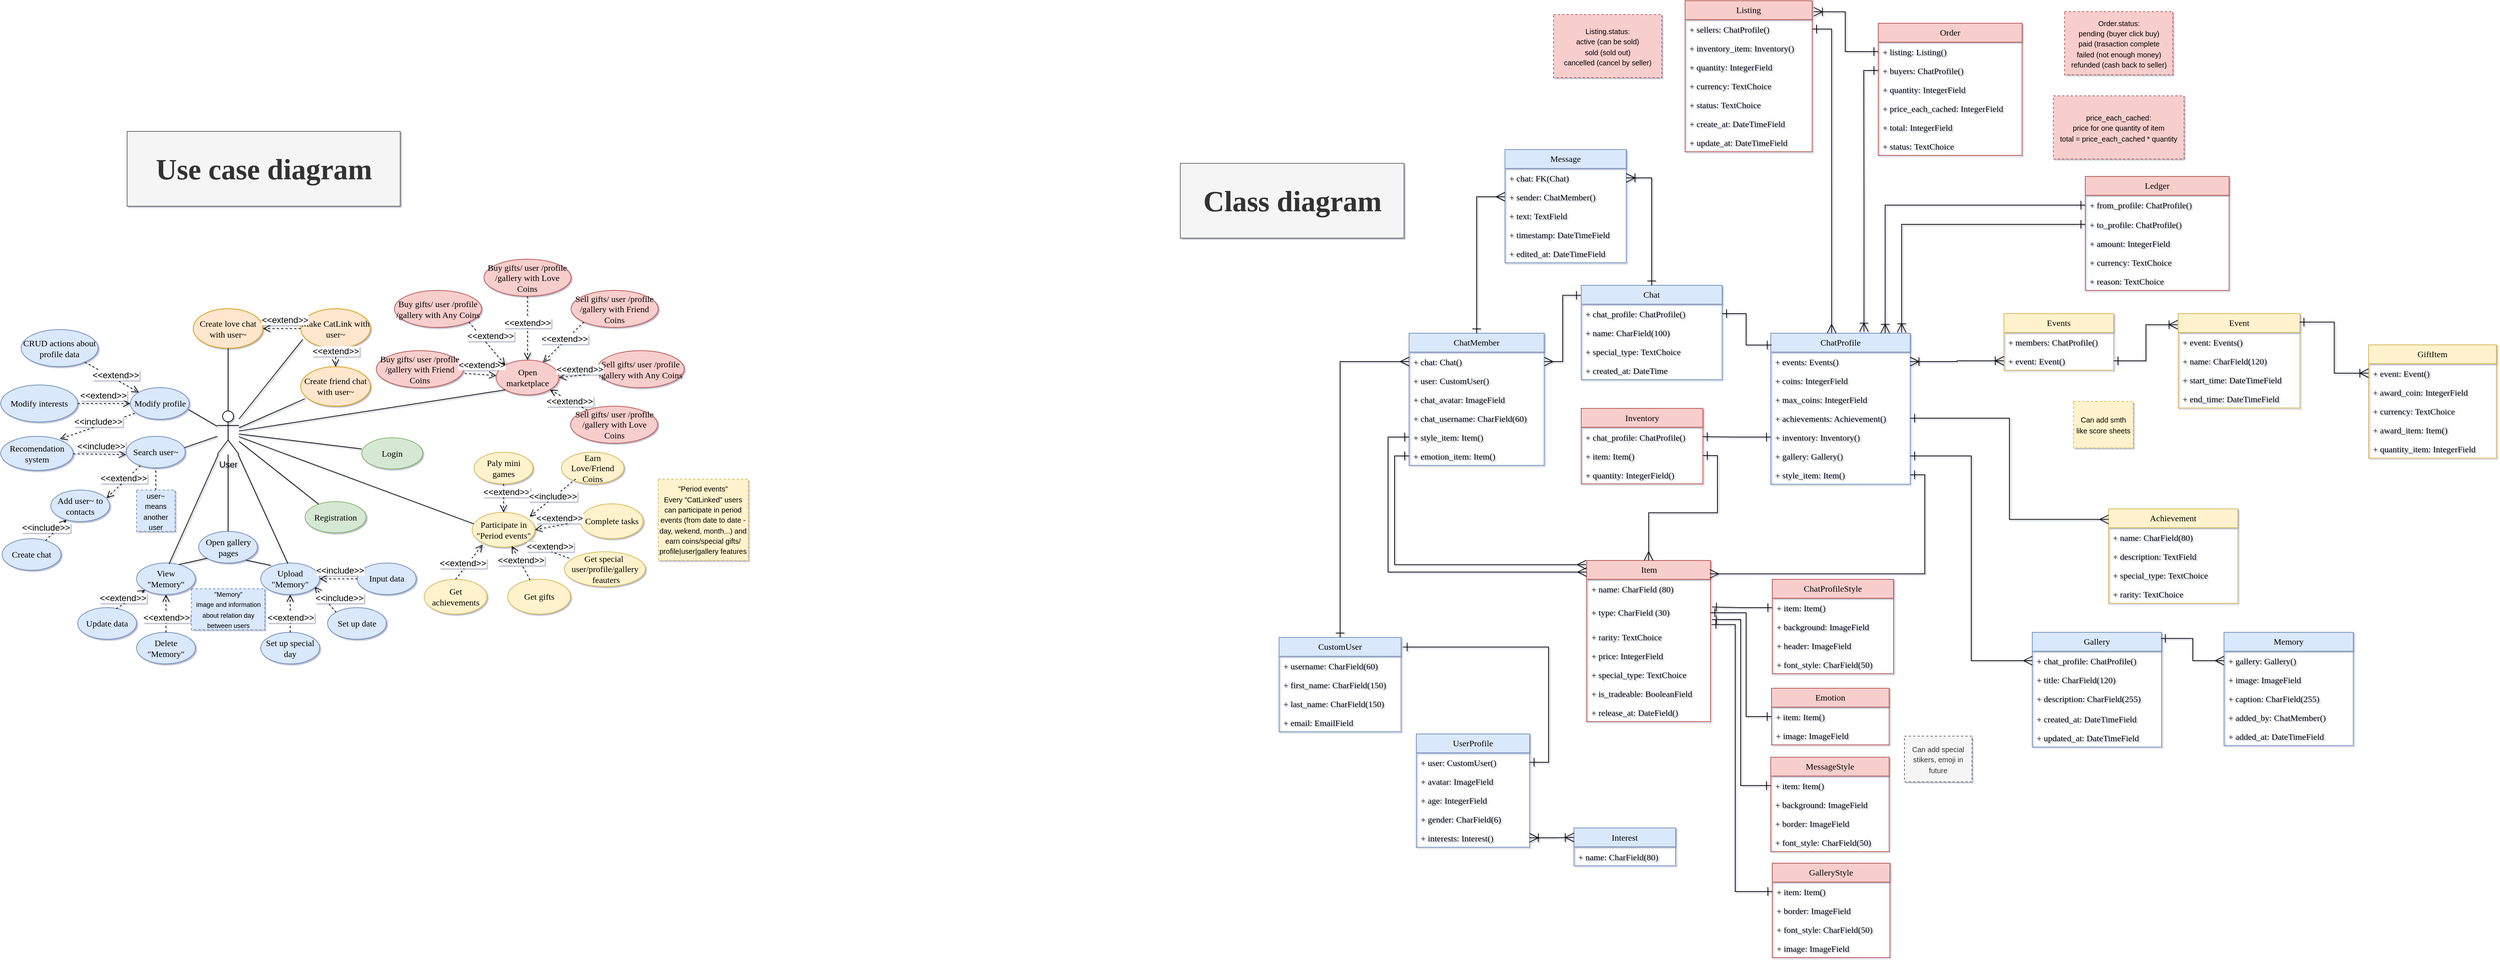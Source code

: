 <mxfile version="28.1.2">
  <diagram name="Page-1" id="BVFFTkGotnWz1ECZ5XN4">
    <mxGraphModel dx="1602" dy="1523" grid="0" gridSize="10" guides="1" tooltips="1" connect="1" arrows="1" fold="1" page="0" pageScale="1" pageWidth="850" pageHeight="1100" background="light-dark(#FFFFFF,#F1F1F1)" math="0" shadow="1">
      <root>
        <mxCell id="0" />
        <mxCell id="1" parent="0" />
        <mxCell id="_nb2k66JtucjqHiSEeKR-1" value="&lt;h1&gt;&lt;font style=&quot;font-size: 40px;&quot; face=&quot;Georgia&quot;&gt;Use case diagram&lt;/font&gt;&lt;/h1&gt;" style="text;html=1;align=center;verticalAlign=middle;resizable=0;points=[];autosize=1;strokeColor=#666666;fillColor=#f5f5f5;fontSize=16;fontColor=#333333;" parent="1" vertex="1">
          <mxGeometry x="-236" y="-296" width="376" height="103" as="geometry" />
        </mxCell>
        <mxCell id="_nb2k66JtucjqHiSEeKR-5" value="User" style="shape=umlActor;verticalLabelPosition=bottom;verticalAlign=top;html=1;outlineConnect=0;" parent="1" vertex="1">
          <mxGeometry x="-112" y="89" width="30" height="60" as="geometry" />
        </mxCell>
        <mxCell id="_nb2k66JtucjqHiSEeKR-12" value="&lt;font face=&quot;Georgia&quot;&gt;Registration&lt;/font&gt;" style="ellipse;whiteSpace=wrap;html=1;fillColor=#d5e8d4;strokeColor=#82b366;" parent="1" vertex="1">
          <mxGeometry x="9" y="214" width="84" height="43" as="geometry" />
        </mxCell>
        <mxCell id="_nb2k66JtucjqHiSEeKR-27" style="edgeStyle=none;curved=1;rounded=0;orthogonalLoop=1;jettySize=auto;html=1;entryX=0.222;entryY=0.081;entryDx=0;entryDy=0;fontSize=12;startSize=8;endSize=8;endArrow=none;endFill=0;entryPerimeter=0;" parent="1" source="_nb2k66JtucjqHiSEeKR-5" target="_nb2k66JtucjqHiSEeKR-12" edge="1">
          <mxGeometry relative="1" as="geometry">
            <mxPoint x="-109" y="131" as="sourcePoint" />
            <mxPoint x="-180" y="159" as="targetPoint" />
          </mxGeometry>
        </mxCell>
        <mxCell id="_nb2k66JtucjqHiSEeKR-30" value="&lt;font face=&quot;Georgia&quot;&gt;Search user~&lt;/font&gt;" style="ellipse;whiteSpace=wrap;html=1;fillColor=#dae8fc;strokeColor=#6c8ebf;" parent="1" vertex="1">
          <mxGeometry x="-237" y="124" width="81" height="43.5" as="geometry" />
        </mxCell>
        <mxCell id="_nb2k66JtucjqHiSEeKR-31" value="&lt;font face=&quot;Georgia&quot;&gt;Recomendation system&lt;/font&gt;" style="ellipse;whiteSpace=wrap;html=1;fillColor=#dae8fc;strokeColor=#6c8ebf;" parent="1" vertex="1">
          <mxGeometry x="-410" y="124" width="99.79" height="47" as="geometry" />
        </mxCell>
        <mxCell id="_nb2k66JtucjqHiSEeKR-32" style="edgeStyle=none;curved=1;rounded=0;orthogonalLoop=1;jettySize=auto;html=1;fontSize=12;startSize=8;endSize=8;endArrow=none;endFill=0;exitX=0.988;exitY=0.359;exitDx=0;exitDy=0;exitPerimeter=0;" parent="1" source="_nb2k66JtucjqHiSEeKR-30" target="_nb2k66JtucjqHiSEeKR-5" edge="1">
          <mxGeometry relative="1" as="geometry">
            <mxPoint x="20" y="132" as="sourcePoint" />
            <mxPoint x="-51" y="155" as="targetPoint" />
          </mxGeometry>
        </mxCell>
        <mxCell id="_nb2k66JtucjqHiSEeKR-33" value="&amp;lt;&amp;lt;include&amp;gt;&amp;gt;" style="html=1;verticalAlign=bottom;endArrow=open;dashed=1;endSize=8;curved=0;rounded=0;fontSize=12;entryX=-0.005;entryY=0.579;entryDx=0;entryDy=0;entryPerimeter=0;" parent="1" source="_nb2k66JtucjqHiSEeKR-31" target="_nb2k66JtucjqHiSEeKR-30" edge="1">
          <mxGeometry x="0.051" y="2" relative="1" as="geometry">
            <mxPoint x="115.21" y="191" as="sourcePoint" />
            <mxPoint x="35.21" y="191" as="targetPoint" />
            <mxPoint as="offset" />
          </mxGeometry>
        </mxCell>
        <mxCell id="_nb2k66JtucjqHiSEeKR-37" value="&lt;font style=&quot;font-size: 10px;&quot;&gt;user~&lt;/font&gt;&lt;div&gt;&lt;font style=&quot;font-size: 10px;&quot;&gt;means another user&lt;/font&gt;&lt;/div&gt;" style="whiteSpace=wrap;html=1;strokeWidth=1;dashed=1;fillColor=#dae8fc;strokeColor=#6c8ebf;" parent="1" vertex="1">
          <mxGeometry x="-223" y="198" width="53" height="57" as="geometry" />
        </mxCell>
        <mxCell id="_nb2k66JtucjqHiSEeKR-39" style="edgeStyle=none;curved=1;rounded=0;orthogonalLoop=1;jettySize=auto;html=1;fontSize=12;startSize=8;endSize=8;endArrow=none;endFill=0;exitX=0.5;exitY=0;exitDx=0;exitDy=0;entryX=0.5;entryY=1;entryDx=0;entryDy=0;dashed=1;" parent="1" source="_nb2k66JtucjqHiSEeKR-37" target="_nb2k66JtucjqHiSEeKR-30" edge="1">
          <mxGeometry relative="1" as="geometry">
            <mxPoint x="111.21" y="177" as="sourcePoint" />
            <mxPoint x="30.21" y="177" as="targetPoint" />
          </mxGeometry>
        </mxCell>
        <mxCell id="_nb2k66JtucjqHiSEeKR-41" value="&lt;font face=&quot;Georgia&quot;&gt;Open marketplace&lt;/font&gt;" style="ellipse;whiteSpace=wrap;html=1;fillColor=#f8cecc;strokeColor=#b85450;" parent="1" vertex="1">
          <mxGeometry x="272" y="19" width="86.5" height="48" as="geometry" />
        </mxCell>
        <mxCell id="_nb2k66JtucjqHiSEeKR-43" value="&lt;font face=&quot;Georgia&quot;&gt;Make CatLink with user~&lt;/font&gt;" style="ellipse;whiteSpace=wrap;html=1;fillColor=#ffe6cc;strokeColor=#d79b00;" parent="1" vertex="1">
          <mxGeometry x="3" y="-51.75" width="96" height="54.5" as="geometry" />
        </mxCell>
        <mxCell id="_nb2k66JtucjqHiSEeKR-46" style="edgeStyle=none;curved=1;rounded=0;orthogonalLoop=1;jettySize=auto;html=1;entryX=0;entryY=1;entryDx=0;entryDy=0;fontSize=12;startSize=8;endSize=8;endArrow=none;endFill=0;" parent="1" source="_nb2k66JtucjqHiSEeKR-5" target="_nb2k66JtucjqHiSEeKR-41" edge="1">
          <mxGeometry relative="1" as="geometry">
            <mxPoint x="-52" y="107" as="sourcePoint" />
            <mxPoint x="-124" y="77" as="targetPoint" />
          </mxGeometry>
        </mxCell>
        <mxCell id="_nb2k66JtucjqHiSEeKR-48" style="edgeStyle=none;curved=1;rounded=0;orthogonalLoop=1;jettySize=auto;html=1;entryX=0.031;entryY=0.771;entryDx=0;entryDy=0;fontSize=12;startSize=8;endSize=8;endArrow=none;endFill=0;entryPerimeter=0;" parent="1" source="_nb2k66JtucjqHiSEeKR-5" target="_nb2k66JtucjqHiSEeKR-43" edge="1">
          <mxGeometry relative="1" as="geometry">
            <mxPoint x="4" y="143" as="sourcePoint" />
            <mxPoint x="-40" y="66" as="targetPoint" />
          </mxGeometry>
        </mxCell>
        <mxCell id="_nb2k66JtucjqHiSEeKR-51" value="&lt;font face=&quot;Georgia&quot;&gt;Create love chat with user~&lt;/font&gt;" style="ellipse;whiteSpace=wrap;html=1;fillColor=#ffe6cc;strokeColor=#d79b00;" parent="1" vertex="1">
          <mxGeometry x="-145" y="-51.75" width="96" height="54.5" as="geometry" />
        </mxCell>
        <mxCell id="_nb2k66JtucjqHiSEeKR-52" value="&lt;font face=&quot;Georgia&quot;&gt;Create friend chat with user~&lt;/font&gt;" style="ellipse;whiteSpace=wrap;html=1;fillColor=#ffe6cc;strokeColor=#d79b00;" parent="1" vertex="1">
          <mxGeometry x="3" y="28" width="96" height="54.5" as="geometry" />
        </mxCell>
        <mxCell id="_nb2k66JtucjqHiSEeKR-53" style="edgeStyle=none;curved=1;rounded=0;orthogonalLoop=1;jettySize=auto;html=1;entryX=0.059;entryY=0.813;entryDx=0;entryDy=0;fontSize=12;startSize=8;endSize=8;endArrow=none;endFill=0;entryPerimeter=0;" parent="1" source="_nb2k66JtucjqHiSEeKR-5" target="_nb2k66JtucjqHiSEeKR-52" edge="1">
          <mxGeometry relative="1" as="geometry">
            <mxPoint x="80" y="35" as="sourcePoint" />
            <mxPoint x="158" y="-20" as="targetPoint" />
          </mxGeometry>
        </mxCell>
        <mxCell id="_nb2k66JtucjqHiSEeKR-54" style="edgeStyle=none;curved=1;rounded=0;orthogonalLoop=1;jettySize=auto;html=1;entryX=0.5;entryY=1;entryDx=0;entryDy=0;fontSize=12;startSize=8;endSize=8;endArrow=none;endFill=0;" parent="1" source="_nb2k66JtucjqHiSEeKR-5" target="_nb2k66JtucjqHiSEeKR-51" edge="1">
          <mxGeometry relative="1" as="geometry">
            <mxPoint x="80" y="51" as="sourcePoint" />
            <mxPoint x="171" y="11" as="targetPoint" />
          </mxGeometry>
        </mxCell>
        <mxCell id="_nb2k66JtucjqHiSEeKR-55" value="&amp;lt;&amp;lt;extend&amp;gt;&amp;gt;" style="html=1;verticalAlign=bottom;endArrow=open;dashed=1;endSize=8;curved=0;rounded=0;fontSize=12;entryX=1;entryY=0.5;entryDx=0;entryDy=0;exitX=0;exitY=0.5;exitDx=0;exitDy=0;" parent="1" source="_nb2k66JtucjqHiSEeKR-43" target="_nb2k66JtucjqHiSEeKR-51" edge="1">
          <mxGeometry x="-0.133" y="-3" relative="1" as="geometry">
            <mxPoint x="159" y="128" as="sourcePoint" />
            <mxPoint x="99" y="99" as="targetPoint" />
            <mxPoint as="offset" />
          </mxGeometry>
        </mxCell>
        <mxCell id="_nb2k66JtucjqHiSEeKR-56" value="&amp;lt;&amp;lt;extend&amp;gt;&amp;gt;" style="html=1;verticalAlign=bottom;endArrow=open;dashed=1;endSize=8;curved=0;rounded=0;fontSize=12;entryX=0.5;entryY=0;entryDx=0;entryDy=0;exitX=0.5;exitY=1;exitDx=0;exitDy=0;" parent="1" source="_nb2k66JtucjqHiSEeKR-43" target="_nb2k66JtucjqHiSEeKR-52" edge="1">
          <mxGeometry x="0.024" relative="1" as="geometry">
            <mxPoint x="211" y="25" as="sourcePoint" />
            <mxPoint x="151" y="-4" as="targetPoint" />
            <mxPoint as="offset" />
          </mxGeometry>
        </mxCell>
        <mxCell id="_nb2k66JtucjqHiSEeKR-63" value="&lt;font face=&quot;Georgia&quot;&gt;Add user~ to contacts&lt;/font&gt;" style="ellipse;whiteSpace=wrap;html=1;fillColor=#dae8fc;strokeColor=#6c8ebf;" parent="1" vertex="1">
          <mxGeometry x="-341" y="198" width="81" height="43.5" as="geometry" />
        </mxCell>
        <mxCell id="_nb2k66JtucjqHiSEeKR-65" value="&amp;lt;&amp;lt;extend&amp;gt;&amp;gt;" style="html=1;verticalAlign=bottom;endArrow=open;dashed=1;endSize=8;curved=0;rounded=0;fontSize=12;entryX=0.948;entryY=0.257;entryDx=0;entryDy=0;entryPerimeter=0;exitX=0.237;exitY=0.929;exitDx=0;exitDy=0;exitPerimeter=0;" parent="1" source="_nb2k66JtucjqHiSEeKR-30" target="_nb2k66JtucjqHiSEeKR-63" edge="1">
          <mxGeometry x="0.092" y="3" relative="1" as="geometry">
            <mxPoint x="158" y="174" as="sourcePoint" />
            <mxPoint x="96" y="149" as="targetPoint" />
            <mxPoint as="offset" />
          </mxGeometry>
        </mxCell>
        <mxCell id="_nb2k66JtucjqHiSEeKR-66" value="&lt;font face=&quot;Georgia&quot;&gt;Open gallery pages&lt;/font&gt;" style="ellipse;whiteSpace=wrap;html=1;fillColor=#dae8fc;strokeColor=#6c8ebf;" parent="1" vertex="1">
          <mxGeometry x="-137.5" y="255" width="81" height="43.5" as="geometry" />
        </mxCell>
        <mxCell id="_nb2k66JtucjqHiSEeKR-67" style="edgeStyle=none;curved=1;rounded=0;orthogonalLoop=1;jettySize=auto;html=1;fontSize=12;startSize=8;endSize=8;endArrow=none;endFill=0;exitX=0.5;exitY=0;exitDx=0;exitDy=0;" parent="1" source="_nb2k66JtucjqHiSEeKR-66" target="_nb2k66JtucjqHiSEeKR-5" edge="1">
          <mxGeometry relative="1" as="geometry">
            <mxPoint x="-1" y="175" as="sourcePoint" />
            <mxPoint x="-78" y="129" as="targetPoint" />
          </mxGeometry>
        </mxCell>
        <mxCell id="_nb2k66JtucjqHiSEeKR-69" value="&lt;font face=&quot;Georgia&quot;&gt;Set up date&lt;/font&gt;" style="ellipse;whiteSpace=wrap;html=1;fillColor=#dae8fc;strokeColor=#6c8ebf;" parent="1" vertex="1">
          <mxGeometry x="40" y="360" width="81" height="43.5" as="geometry" />
        </mxCell>
        <mxCell id="_nb2k66JtucjqHiSEeKR-71" value="&amp;lt;&amp;lt;include&amp;gt;&amp;gt;" style="html=1;verticalAlign=bottom;endArrow=open;dashed=1;endSize=8;curved=0;rounded=0;fontSize=12;exitX=0;exitY=0;exitDx=0;exitDy=0;entryX=0.914;entryY=0.752;entryDx=0;entryDy=0;entryPerimeter=0;" parent="1" source="_nb2k66JtucjqHiSEeKR-69" target="_nb2k66JtucjqHiSEeKR-74" edge="1">
          <mxGeometry x="-0.758" y="-10" relative="1" as="geometry">
            <mxPoint x="25" y="342" as="sourcePoint" />
            <mxPoint x="-50" y="360" as="targetPoint" />
            <mxPoint as="offset" />
          </mxGeometry>
        </mxCell>
        <mxCell id="_nb2k66JtucjqHiSEeKR-72" value="&lt;font face=&quot;Georgia&quot;&gt;Set up special day&lt;/font&gt;" style="ellipse;whiteSpace=wrap;html=1;fillColor=#dae8fc;strokeColor=#6c8ebf;" parent="1" vertex="1">
          <mxGeometry x="-52" y="394" width="81" height="43.5" as="geometry" />
        </mxCell>
        <mxCell id="_nb2k66JtucjqHiSEeKR-73" value="&amp;lt;&amp;lt;extend&amp;gt;&amp;gt;" style="html=1;verticalAlign=bottom;endArrow=open;dashed=1;endSize=8;curved=0;rounded=0;fontSize=12;entryX=0.5;entryY=1;entryDx=0;entryDy=0;exitX=0.5;exitY=0;exitDx=0;exitDy=0;" parent="1" source="_nb2k66JtucjqHiSEeKR-72" target="_nb2k66JtucjqHiSEeKR-74" edge="1">
          <mxGeometry x="-0.566" relative="1" as="geometry">
            <mxPoint x="110" y="377.5" as="sourcePoint" />
            <mxPoint x="-82" y="377.0" as="targetPoint" />
            <mxPoint as="offset" />
          </mxGeometry>
        </mxCell>
        <mxCell id="_nb2k66JtucjqHiSEeKR-74" value="&lt;font face=&quot;Georgia&quot;&gt;Upload &quot;Memory&quot;&lt;/font&gt;" style="ellipse;whiteSpace=wrap;html=1;fillColor=#dae8fc;strokeColor=#6c8ebf;" parent="1" vertex="1">
          <mxGeometry x="-52" y="298.5" width="81" height="43.5" as="geometry" />
        </mxCell>
        <mxCell id="_nb2k66JtucjqHiSEeKR-75" style="edgeStyle=none;curved=1;rounded=0;orthogonalLoop=1;jettySize=auto;html=1;fontSize=12;startSize=8;endSize=8;endArrow=none;endFill=0;exitX=0.172;exitY=0.074;exitDx=0;exitDy=0;entryX=0.802;entryY=0.909;entryDx=0;entryDy=0;entryPerimeter=0;exitPerimeter=0;" parent="1" source="_nb2k66JtucjqHiSEeKR-74" target="_nb2k66JtucjqHiSEeKR-66" edge="1">
          <mxGeometry relative="1" as="geometry">
            <mxPoint x="-92" y="364" as="sourcePoint" />
            <mxPoint x="-92" y="254" as="targetPoint" />
          </mxGeometry>
        </mxCell>
        <mxCell id="_nb2k66JtucjqHiSEeKR-76" style="edgeStyle=none;curved=1;rounded=0;orthogonalLoop=1;jettySize=auto;html=1;fontSize=12;startSize=8;endSize=8;endArrow=none;endFill=0;exitX=0.46;exitY=0.02;exitDx=0;exitDy=0;exitPerimeter=0;" parent="1" source="_nb2k66JtucjqHiSEeKR-74" target="_nb2k66JtucjqHiSEeKR-5" edge="1">
          <mxGeometry relative="1" as="geometry">
            <mxPoint x="-57" y="310" as="sourcePoint" />
            <mxPoint x="-30" y="204" as="targetPoint" />
          </mxGeometry>
        </mxCell>
        <mxCell id="_nb2k66JtucjqHiSEeKR-77" value="&lt;font face=&quot;Georgia&quot;&gt;View &quot;Memory&quot;&lt;/font&gt;" style="ellipse;whiteSpace=wrap;html=1;fillColor=#dae8fc;strokeColor=#6c8ebf;" parent="1" vertex="1">
          <mxGeometry x="-223" y="298.5" width="81" height="43.5" as="geometry" />
        </mxCell>
        <mxCell id="_nb2k66JtucjqHiSEeKR-78" style="edgeStyle=none;curved=1;rounded=0;orthogonalLoop=1;jettySize=auto;html=1;fontSize=12;startSize=8;endSize=8;endArrow=none;endFill=0;exitX=0.718;exitY=0.05;exitDx=0;exitDy=0;entryX=0;entryY=1;entryDx=0;entryDy=0;exitPerimeter=0;" parent="1" source="_nb2k66JtucjqHiSEeKR-77" target="_nb2k66JtucjqHiSEeKR-66" edge="1">
          <mxGeometry relative="1" as="geometry">
            <mxPoint x="-98" y="310" as="sourcePoint" />
            <mxPoint x="-119" y="295" as="targetPoint" />
          </mxGeometry>
        </mxCell>
        <mxCell id="_nb2k66JtucjqHiSEeKR-79" value="&lt;font face=&quot;Georgia&quot;&gt;Update data&lt;/font&gt;" style="ellipse;whiteSpace=wrap;html=1;fillColor=#dae8fc;strokeColor=#6c8ebf;" parent="1" vertex="1">
          <mxGeometry x="-304" y="360" width="81" height="43.5" as="geometry" />
        </mxCell>
        <mxCell id="_nb2k66JtucjqHiSEeKR-80" style="edgeStyle=none;curved=1;rounded=0;orthogonalLoop=1;jettySize=auto;html=1;fontSize=12;startSize=8;endSize=8;endArrow=none;endFill=0;exitX=0.553;exitY=0.029;exitDx=0;exitDy=0;exitPerimeter=0;" parent="1" source="_nb2k66JtucjqHiSEeKR-77" target="_nb2k66JtucjqHiSEeKR-5" edge="1">
          <mxGeometry relative="1" as="geometry">
            <mxPoint x="-19" y="322" as="sourcePoint" />
            <mxPoint x="-72" y="172" as="targetPoint" />
          </mxGeometry>
        </mxCell>
        <mxCell id="_nb2k66JtucjqHiSEeKR-81" value="&amp;lt;&amp;lt;extend&amp;gt;&amp;gt;" style="html=1;verticalAlign=bottom;endArrow=open;dashed=1;endSize=8;curved=0;rounded=0;fontSize=12;entryX=0;entryY=1;entryDx=0;entryDy=0;exitX=0.654;exitY=0.035;exitDx=0;exitDy=0;exitPerimeter=0;" parent="1" source="_nb2k66JtucjqHiSEeKR-79" target="_nb2k66JtucjqHiSEeKR-77" edge="1">
          <mxGeometry x="-0.552" relative="1" as="geometry">
            <mxPoint x="-173" y="418" as="sourcePoint" />
            <mxPoint x="-173" y="366" as="targetPoint" />
            <mxPoint as="offset" />
          </mxGeometry>
        </mxCell>
        <mxCell id="_nb2k66JtucjqHiSEeKR-82" value="&lt;font face=&quot;Georgia&quot;&gt;Input data&lt;/font&gt;" style="ellipse;whiteSpace=wrap;html=1;fillColor=#dae8fc;strokeColor=#6c8ebf;" parent="1" vertex="1">
          <mxGeometry x="81" y="298.5" width="81" height="43.5" as="geometry" />
        </mxCell>
        <mxCell id="_nb2k66JtucjqHiSEeKR-83" value="&amp;lt;&amp;lt;include&amp;gt;&amp;gt;" style="html=1;verticalAlign=bottom;endArrow=open;dashed=1;endSize=8;curved=0;rounded=0;fontSize=12;exitX=0;exitY=0.5;exitDx=0;exitDy=0;entryX=1;entryY=0.5;entryDx=0;entryDy=0;" parent="1" source="_nb2k66JtucjqHiSEeKR-82" target="_nb2k66JtucjqHiSEeKR-74" edge="1">
          <mxGeometry x="-0.079" y="-2" relative="1" as="geometry">
            <mxPoint x="78" y="365" as="sourcePoint" />
            <mxPoint x="38" y="335" as="targetPoint" />
            <mxPoint as="offset" />
          </mxGeometry>
        </mxCell>
        <mxCell id="_nb2k66JtucjqHiSEeKR-86" value="&lt;font face=&quot;Georgia&quot;&gt;Delete &quot;Memory&quot;&lt;/font&gt;" style="ellipse;whiteSpace=wrap;html=1;fillColor=#dae8fc;strokeColor=#6c8ebf;" parent="1" vertex="1">
          <mxGeometry x="-223" y="394" width="81" height="43.5" as="geometry" />
        </mxCell>
        <mxCell id="_nb2k66JtucjqHiSEeKR-87" value="&lt;font style=&quot;font-size: 9px;&quot;&gt;&quot;Memory&quot;&lt;/font&gt;&lt;div&gt;&lt;font style=&quot;font-size: 9px;&quot;&gt;image and information about relation day between users&lt;/font&gt;&lt;/div&gt;" style="whiteSpace=wrap;html=1;strokeWidth=1;dashed=1;fillColor=#dae8fc;strokeColor=#6c8ebf;" parent="1" vertex="1">
          <mxGeometry x="-147.5" y="334" width="101" height="56.5" as="geometry" />
        </mxCell>
        <mxCell id="_nb2k66JtucjqHiSEeKR-88" value="&amp;lt;&amp;lt;extend&amp;gt;&amp;gt;" style="html=1;verticalAlign=bottom;endArrow=open;dashed=1;endSize=8;curved=0;rounded=0;fontSize=12;entryX=0.5;entryY=1;entryDx=0;entryDy=0;" parent="1" source="_nb2k66JtucjqHiSEeKR-86" target="_nb2k66JtucjqHiSEeKR-77" edge="1">
          <mxGeometry x="-0.566" relative="1" as="geometry">
            <mxPoint x="-141" y="390" as="sourcePoint" />
            <mxPoint x="-114" y="362" as="targetPoint" />
            <mxPoint as="offset" />
          </mxGeometry>
        </mxCell>
        <mxCell id="_nb2k66JtucjqHiSEeKR-90" value="&lt;font face=&quot;Georgia&quot;&gt;Modify profile&lt;/font&gt;" style="ellipse;whiteSpace=wrap;html=1;fillColor=#dae8fc;strokeColor=#6c8ebf;" parent="1" vertex="1">
          <mxGeometry x="-231.5" y="57" width="81" height="43.5" as="geometry" />
        </mxCell>
        <mxCell id="_nb2k66JtucjqHiSEeKR-91" value="&lt;font face=&quot;Georgia&quot;&gt;CRUD actions about profile data&lt;/font&gt;" style="ellipse;whiteSpace=wrap;html=1;fillColor=#dae8fc;strokeColor=#6c8ebf;" parent="1" vertex="1">
          <mxGeometry x="-382" y="-23" width="106" height="51" as="geometry" />
        </mxCell>
        <mxCell id="_nb2k66JtucjqHiSEeKR-92" style="edgeStyle=none;curved=1;rounded=0;orthogonalLoop=1;jettySize=auto;html=1;entryX=0.988;entryY=0.693;entryDx=0;entryDy=0;fontSize=12;startSize=8;endSize=8;endArrow=none;endFill=0;entryPerimeter=0;" parent="1" source="_nb2k66JtucjqHiSEeKR-5" target="_nb2k66JtucjqHiSEeKR-90" edge="1">
          <mxGeometry relative="1" as="geometry">
            <mxPoint x="-58" y="137" as="sourcePoint" />
            <mxPoint x="-16" y="46" as="targetPoint" />
          </mxGeometry>
        </mxCell>
        <mxCell id="_nb2k66JtucjqHiSEeKR-93" value="&amp;lt;&amp;lt;extend&amp;gt;&amp;gt;" style="html=1;verticalAlign=bottom;endArrow=open;dashed=1;endSize=8;curved=0;rounded=0;fontSize=12;entryX=0;entryY=0;entryDx=0;entryDy=0;" parent="1" source="_nb2k66JtucjqHiSEeKR-91" target="_nb2k66JtucjqHiSEeKR-90" edge="1">
          <mxGeometry x="0.186" y="-3" relative="1" as="geometry">
            <mxPoint x="37" y="170" as="sourcePoint" />
            <mxPoint x="89" y="147" as="targetPoint" />
            <mxPoint as="offset" />
          </mxGeometry>
        </mxCell>
        <mxCell id="_nb2k66JtucjqHiSEeKR-96" value="&lt;font face=&quot;Georgia&quot;&gt;Modify interests&lt;/font&gt;" style="ellipse;whiteSpace=wrap;html=1;fillColor=#dae8fc;strokeColor=#6c8ebf;" parent="1" vertex="1">
          <mxGeometry x="-410" y="53.25" width="106" height="51" as="geometry" />
        </mxCell>
        <mxCell id="_nb2k66JtucjqHiSEeKR-97" value="&amp;lt;&amp;lt;extend&amp;gt;&amp;gt;" style="html=1;verticalAlign=bottom;endArrow=open;dashed=1;endSize=8;curved=0;rounded=0;fontSize=12;exitX=1;exitY=0.5;exitDx=0;exitDy=0;" parent="1" source="_nb2k66JtucjqHiSEeKR-96" target="_nb2k66JtucjqHiSEeKR-90" edge="1">
          <mxGeometry x="-0.035" y="2" relative="1" as="geometry">
            <mxPoint x="-240" y="69" as="sourcePoint" />
            <mxPoint x="-191" y="97" as="targetPoint" />
            <mxPoint as="offset" />
          </mxGeometry>
        </mxCell>
        <mxCell id="_nb2k66JtucjqHiSEeKR-98" value="&amp;lt;&amp;lt;include&amp;gt;&amp;gt;" style="html=1;verticalAlign=bottom;endArrow=open;dashed=1;endSize=8;curved=0;rounded=0;fontSize=12;entryX=0.816;entryY=0.077;entryDx=0;entryDy=0;entryPerimeter=0;exitX=0.075;exitY=0.814;exitDx=0;exitDy=0;exitPerimeter=0;" parent="1" source="_nb2k66JtucjqHiSEeKR-90" target="_nb2k66JtucjqHiSEeKR-31" edge="1">
          <mxGeometry x="0.0" y="3" relative="1" as="geometry">
            <mxPoint x="-232" y="114" as="sourcePoint" />
            <mxPoint x="-159" y="115" as="targetPoint" />
            <mxPoint as="offset" />
          </mxGeometry>
        </mxCell>
        <mxCell id="_nb2k66JtucjqHiSEeKR-100" value="&lt;h1&gt;&lt;font face=&quot;Georgia&quot;&gt;&lt;span style=&quot;font-size: 40px;&quot;&gt;Class diagram&lt;/span&gt;&lt;/font&gt;&lt;/h1&gt;" style="text;html=1;align=center;verticalAlign=middle;resizable=0;points=[];autosize=1;strokeColor=#666666;fillColor=#f5f5f5;fontSize=16;fontColor=#333333;" parent="1" vertex="1">
          <mxGeometry x="1214" y="-252" width="308" height="103" as="geometry" />
        </mxCell>
        <mxCell id="_nb2k66JtucjqHiSEeKR-102" value="&lt;font face=&quot;Georgia&quot;&gt;CustomUser&lt;/font&gt;" style="swimlane;fontStyle=0;childLayout=stackLayout;horizontal=1;startSize=26;fillColor=#dae8fc;horizontalStack=0;resizeParent=1;resizeParentMax=0;resizeLast=0;collapsible=1;marginBottom=0;whiteSpace=wrap;html=1;strokeColor=#6c8ebf;" parent="1" vertex="1">
          <mxGeometry x="1350" y="401" width="168" height="130" as="geometry" />
        </mxCell>
        <mxCell id="_nb2k66JtucjqHiSEeKR-103" value="&lt;font face=&quot;Georgia&quot;&gt;+ username: CharField(60)&lt;/font&gt;" style="text;strokeColor=none;fillColor=none;align=left;verticalAlign=top;spacingLeft=4;spacingRight=4;overflow=hidden;rotatable=0;points=[[0,0.5],[1,0.5]];portConstraint=eastwest;whiteSpace=wrap;html=1;" parent="_nb2k66JtucjqHiSEeKR-102" vertex="1">
          <mxGeometry y="26" width="168" height="26" as="geometry" />
        </mxCell>
        <mxCell id="_nb2k66JtucjqHiSEeKR-104" value="&lt;font face=&quot;Georgia&quot;&gt;+ first_name: CharField(150)&lt;/font&gt;" style="text;strokeColor=none;fillColor=none;align=left;verticalAlign=top;spacingLeft=4;spacingRight=4;overflow=hidden;rotatable=0;points=[[0,0.5],[1,0.5]];portConstraint=eastwest;whiteSpace=wrap;html=1;" parent="_nb2k66JtucjqHiSEeKR-102" vertex="1">
          <mxGeometry y="52" width="168" height="26" as="geometry" />
        </mxCell>
        <mxCell id="NbMZPw56kYgY9-fVgs39-1" value="&lt;span style=&quot;font-family: Georgia;&quot;&gt;+ last_name: CharField(150)&lt;/span&gt;" style="text;strokeColor=none;fillColor=none;align=left;verticalAlign=top;spacingLeft=4;spacingRight=4;overflow=hidden;rotatable=0;points=[[0,0.5],[1,0.5]];portConstraint=eastwest;whiteSpace=wrap;html=1;" parent="_nb2k66JtucjqHiSEeKR-102" vertex="1">
          <mxGeometry y="78" width="168" height="26" as="geometry" />
        </mxCell>
        <mxCell id="_nb2k66JtucjqHiSEeKR-105" value="&lt;span style=&quot;font-family: Georgia;&quot;&gt;+ email: EmailField&lt;/span&gt;" style="text;strokeColor=none;fillColor=none;align=left;verticalAlign=top;spacingLeft=4;spacingRight=4;overflow=hidden;rotatable=0;points=[[0,0.5],[1,0.5]];portConstraint=eastwest;whiteSpace=wrap;html=1;" parent="_nb2k66JtucjqHiSEeKR-102" vertex="1">
          <mxGeometry y="104" width="168" height="26" as="geometry" />
        </mxCell>
        <mxCell id="_nb2k66JtucjqHiSEeKR-118" value="&lt;font face=&quot;Georgia&quot;&gt;Participate in &quot;Period events&quot;&lt;/font&gt;" style="ellipse;whiteSpace=wrap;html=1;fillColor=#fff2cc;strokeColor=#d6b656;" parent="1" vertex="1">
          <mxGeometry x="239" y="228.75" width="86.5" height="48" as="geometry" />
        </mxCell>
        <mxCell id="_nb2k66JtucjqHiSEeKR-119" value="&lt;div style=&quot;&quot;&gt;&lt;font style=&quot;font-size: 10px;&quot;&gt;&quot;Period events&quot;&lt;/font&gt;&lt;/div&gt;&lt;div style=&quot;&quot;&gt;&lt;span style=&quot;background-color: transparent; color: light-dark(rgb(0, 0, 0), rgb(255, 255, 255));&quot;&gt;&lt;font style=&quot;font-size: 10px;&quot;&gt;Every &quot;CatLinked&quot; users can participate in period events (from date to date - day, wekend, month...) and earn coins/special gifts/ profile|user|gallery features&lt;/font&gt;&lt;/span&gt;&lt;/div&gt;" style="whiteSpace=wrap;html=1;strokeWidth=1;dashed=1;align=center;fillColor=#fff2cc;strokeColor=#d6b656;" parent="1" vertex="1">
          <mxGeometry x="495.25" y="183" width="124" height="112" as="geometry" />
        </mxCell>
        <mxCell id="_nb2k66JtucjqHiSEeKR-120" style="edgeStyle=none;curved=1;rounded=0;orthogonalLoop=1;jettySize=auto;html=1;entryX=0.028;entryY=0.33;entryDx=0;entryDy=0;fontSize=12;startSize=8;endSize=8;endArrow=none;endFill=0;entryPerimeter=0;" parent="1" source="_nb2k66JtucjqHiSEeKR-5" target="_nb2k66JtucjqHiSEeKR-118" edge="1">
          <mxGeometry relative="1" as="geometry">
            <mxPoint x="-63" y="118" as="sourcePoint" />
            <mxPoint x="91" y="118" as="targetPoint" />
          </mxGeometry>
        </mxCell>
        <mxCell id="_nb2k66JtucjqHiSEeKR-121" value="&lt;font face=&quot;Georgia&quot;&gt;Paly mini games&lt;/font&gt;" style="ellipse;whiteSpace=wrap;html=1;fillColor=#fff2cc;strokeColor=#d6b656;" parent="1" vertex="1">
          <mxGeometry x="241.75" y="146" width="81" height="43.5" as="geometry" />
        </mxCell>
        <mxCell id="_nb2k66JtucjqHiSEeKR-122" value="&amp;lt;&amp;lt;extend&amp;gt;&amp;gt;" style="html=1;verticalAlign=bottom;endArrow=open;dashed=1;endSize=8;curved=0;rounded=0;fontSize=12;entryX=0.5;entryY=0;entryDx=0;entryDy=0;exitX=0.5;exitY=1;exitDx=0;exitDy=0;" parent="1" source="_nb2k66JtucjqHiSEeKR-121" target="_nb2k66JtucjqHiSEeKR-118" edge="1">
          <mxGeometry x="0.048" y="4" relative="1" as="geometry">
            <mxPoint x="161.25" y="280.75" as="sourcePoint" />
            <mxPoint x="161.25" y="228.75" as="targetPoint" />
            <mxPoint as="offset" />
          </mxGeometry>
        </mxCell>
        <mxCell id="_nb2k66JtucjqHiSEeKR-123" value="&lt;font face=&quot;Georgia&quot;&gt;Earn Love/Friend Coins&lt;/font&gt;" style="ellipse;whiteSpace=wrap;html=1;fillColor=#fff2cc;strokeColor=#d6b656;" parent="1" vertex="1">
          <mxGeometry x="362" y="145.75" width="86" height="43.75" as="geometry" />
        </mxCell>
        <mxCell id="_nb2k66JtucjqHiSEeKR-124" value="&lt;font face=&quot;Georgia&quot;&gt;Complete tasks&lt;/font&gt;" style="ellipse;whiteSpace=wrap;html=1;fillColor=#fff2cc;strokeColor=#d6b656;" parent="1" vertex="1">
          <mxGeometry x="388" y="217" width="86.5" height="48" as="geometry" />
        </mxCell>
        <mxCell id="_nb2k66JtucjqHiSEeKR-125" value="&amp;lt;&amp;lt;include&amp;gt;&amp;gt;" style="html=1;verticalAlign=bottom;endArrow=open;dashed=1;endSize=8;curved=0;rounded=0;fontSize=12;exitX=0.228;exitY=0.847;exitDx=0;exitDy=0;entryX=0.916;entryY=0.125;entryDx=0;entryDy=0;entryPerimeter=0;exitPerimeter=0;" parent="1" source="_nb2k66JtucjqHiSEeKR-123" target="_nb2k66JtucjqHiSEeKR-118" edge="1">
          <mxGeometry x="0.112" y="6" relative="1" as="geometry">
            <mxPoint x="141.25" y="400.75" as="sourcePoint" />
            <mxPoint x="325.25" y="252.75" as="targetPoint" />
            <mxPoint as="offset" />
          </mxGeometry>
        </mxCell>
        <mxCell id="_nb2k66JtucjqHiSEeKR-127" value="&amp;lt;&amp;lt;extend&amp;gt;&amp;gt;" style="html=1;verticalAlign=bottom;endArrow=open;dashed=1;endSize=8;curved=0;rounded=0;fontSize=12;entryX=1;entryY=0.5;entryDx=0;entryDy=0;exitX=0;exitY=0.5;exitDx=0;exitDy=0;" parent="1" source="_nb2k66JtucjqHiSEeKR-124" target="_nb2k66JtucjqHiSEeKR-118" edge="1">
          <mxGeometry x="-0.082" relative="1" as="geometry">
            <mxPoint x="363.25" y="227.75" as="sourcePoint" />
            <mxPoint x="363.25" y="266.75" as="targetPoint" />
            <mxPoint as="offset" />
          </mxGeometry>
        </mxCell>
        <mxCell id="_nb2k66JtucjqHiSEeKR-128" value="&lt;font face=&quot;Georgia&quot;&gt;Get achievements&lt;/font&gt;" style="ellipse;whiteSpace=wrap;html=1;fillColor=#fff2cc;strokeColor=#d6b656;" parent="1" vertex="1">
          <mxGeometry x="173" y="321" width="86.5" height="48" as="geometry" />
        </mxCell>
        <mxCell id="_nb2k66JtucjqHiSEeKR-129" value="&amp;lt;&amp;lt;extend&amp;gt;&amp;gt;" style="html=1;verticalAlign=bottom;endArrow=open;dashed=1;endSize=8;curved=0;rounded=0;fontSize=12;entryX=0.167;entryY=0.924;entryDx=0;entryDy=0;exitX=0.5;exitY=0;exitDx=0;exitDy=0;entryPerimeter=0;" parent="1" source="_nb2k66JtucjqHiSEeKR-128" target="_nb2k66JtucjqHiSEeKR-118" edge="1">
          <mxGeometry x="-0.467" relative="1" as="geometry">
            <mxPoint x="343" y="279" as="sourcePoint" />
            <mxPoint x="343" y="318" as="targetPoint" />
            <mxPoint as="offset" />
          </mxGeometry>
        </mxCell>
        <mxCell id="_nb2k66JtucjqHiSEeKR-130" value="&lt;font face=&quot;Georgia&quot;&gt;Get special&amp;nbsp;&lt;/font&gt;&lt;div&gt;&lt;span style=&quot;font-family: Georgia;&quot;&gt;user/profile/gallery&lt;/span&gt;&lt;div&gt;&lt;font face=&quot;Georgia&quot;&gt;&amp;nbsp;feauters&lt;/font&gt;&lt;/div&gt;&lt;/div&gt;" style="ellipse;whiteSpace=wrap;html=1;fillColor=#fff2cc;strokeColor=#d6b656;" parent="1" vertex="1">
          <mxGeometry x="366" y="283" width="111.5" height="48" as="geometry" />
        </mxCell>
        <mxCell id="_nb2k66JtucjqHiSEeKR-131" value="&amp;lt;&amp;lt;extend&amp;gt;&amp;gt;" style="html=1;verticalAlign=bottom;endArrow=open;dashed=1;endSize=8;curved=0;rounded=0;fontSize=12;entryX=1;entryY=1;entryDx=0;entryDy=0;exitX=0.057;exitY=0.182;exitDx=0;exitDy=0;exitPerimeter=0;" parent="1" source="_nb2k66JtucjqHiSEeKR-130" target="_nb2k66JtucjqHiSEeKR-118" edge="1">
          <mxGeometry x="-0.169" y="3" relative="1" as="geometry">
            <mxPoint x="369" y="347" as="sourcePoint" />
            <mxPoint x="369" y="306" as="targetPoint" />
            <mxPoint as="offset" />
          </mxGeometry>
        </mxCell>
        <mxCell id="_nb2k66JtucjqHiSEeKR-132" value="&lt;font face=&quot;Georgia&quot;&gt;Login&lt;/font&gt;" style="ellipse;whiteSpace=wrap;html=1;fillColor=#d5e8d4;strokeColor=#82b366;" parent="1" vertex="1">
          <mxGeometry x="87" y="126" width="84" height="43" as="geometry" />
        </mxCell>
        <mxCell id="_nb2k66JtucjqHiSEeKR-133" style="edgeStyle=none;curved=1;rounded=0;orthogonalLoop=1;jettySize=auto;html=1;entryX=0;entryY=0.357;entryDx=0;entryDy=0;fontSize=12;startSize=8;endSize=8;endArrow=none;endFill=0;entryPerimeter=0;" parent="1" source="_nb2k66JtucjqHiSEeKR-5" target="_nb2k66JtucjqHiSEeKR-132" edge="1">
          <mxGeometry relative="1" as="geometry">
            <mxPoint x="-66" y="145" as="sourcePoint" />
            <mxPoint x="28" y="223" as="targetPoint" />
          </mxGeometry>
        </mxCell>
        <mxCell id="_nb2k66JtucjqHiSEeKR-136" value="&lt;font face=&quot;Georgia&quot;&gt;Get gifts&lt;/font&gt;" style="ellipse;whiteSpace=wrap;html=1;fillColor=#fff2cc;strokeColor=#d6b656;" parent="1" vertex="1">
          <mxGeometry x="288" y="321" width="86.5" height="48" as="geometry" />
        </mxCell>
        <mxCell id="_nb2k66JtucjqHiSEeKR-138" value="&amp;lt;&amp;lt;extend&amp;gt;&amp;gt;" style="html=1;verticalAlign=bottom;endArrow=open;dashed=1;endSize=8;curved=0;rounded=0;fontSize=12;entryX=0.63;entryY=0.964;entryDx=0;entryDy=0;entryPerimeter=0;" parent="1" source="_nb2k66JtucjqHiSEeKR-136" target="_nb2k66JtucjqHiSEeKR-118" edge="1">
          <mxGeometry x="-0.169" y="3" relative="1" as="geometry">
            <mxPoint x="396" y="324" as="sourcePoint" />
            <mxPoint x="312" y="294" as="targetPoint" />
            <mxPoint as="offset" />
          </mxGeometry>
        </mxCell>
        <mxCell id="_nb2k66JtucjqHiSEeKR-151" value="&lt;font face=&quot;Georgia&quot;&gt;Create chat&lt;/font&gt;" style="ellipse;whiteSpace=wrap;html=1;fillColor=#dae8fc;strokeColor=#6c8ebf;" parent="1" vertex="1">
          <mxGeometry x="-408" y="265" width="81" height="43.5" as="geometry" />
        </mxCell>
        <mxCell id="_nb2k66JtucjqHiSEeKR-152" value="&amp;lt;&amp;lt;include&amp;gt;&amp;gt;" style="html=1;verticalAlign=bottom;endArrow=open;dashed=1;endSize=8;curved=0;rounded=0;fontSize=12;" parent="1" source="_nb2k66JtucjqHiSEeKR-151" target="_nb2k66JtucjqHiSEeKR-63" edge="1">
          <mxGeometry x="-0.724" y="7" relative="1" as="geometry">
            <mxPoint x="-275" y="262" as="sourcePoint" />
            <mxPoint x="-202" y="263" as="targetPoint" />
            <mxPoint x="1" as="offset" />
          </mxGeometry>
        </mxCell>
        <mxCell id="_nb2k66JtucjqHiSEeKR-154" value="&lt;font face=&quot;Georgia&quot;&gt;Buy gifts/&amp;nbsp;&lt;/font&gt;&lt;span style=&quot;font-family: Georgia;&quot;&gt;user /profile /gallery&lt;/span&gt;&lt;font face=&quot;Georgia&quot;&gt;&amp;nbsp;with Friend Coins&lt;/font&gt;" style="ellipse;whiteSpace=wrap;html=1;fillColor=#f8cecc;strokeColor=#b85450;" parent="1" vertex="1">
          <mxGeometry x="107" y="6" width="120" height="51" as="geometry" />
        </mxCell>
        <mxCell id="_nb2k66JtucjqHiSEeKR-155" value="&lt;font face=&quot;Georgia&quot;&gt;Buy gifts/&amp;nbsp;&lt;/font&gt;&lt;span style=&quot;font-family: Georgia;&quot;&gt;user /profile /gallery&lt;/span&gt;&lt;font face=&quot;Georgia&quot;&gt;&amp;nbsp;with Love Coins&lt;/font&gt;" style="ellipse;whiteSpace=wrap;html=1;fillColor=#f8cecc;strokeColor=#b85450;" parent="1" vertex="1">
          <mxGeometry x="255.25" y="-120" width="120" height="51" as="geometry" />
        </mxCell>
        <mxCell id="_nb2k66JtucjqHiSEeKR-156" value="&lt;font face=&quot;Georgia&quot;&gt;Buy gifts/&amp;nbsp;&lt;/font&gt;&lt;span style=&quot;font-family: Georgia;&quot;&gt;user /profile /gallery&lt;/span&gt;&lt;font face=&quot;Georgia&quot;&gt;&amp;nbsp;with Any Coins&lt;/font&gt;" style="ellipse;whiteSpace=wrap;html=1;fillColor=#f8cecc;strokeColor=#b85450;" parent="1" vertex="1">
          <mxGeometry x="132" y="-77" width="120" height="51" as="geometry" />
        </mxCell>
        <mxCell id="_nb2k66JtucjqHiSEeKR-157" value="&lt;font face=&quot;Georgia&quot;&gt;Sell gifts/&amp;nbsp;&lt;/font&gt;&lt;span style=&quot;font-family: Georgia;&quot;&gt;user /profile /gallery&lt;/span&gt;&lt;font face=&quot;Georgia&quot;&gt;&amp;nbsp;with Friend Coins&lt;/font&gt;" style="ellipse;whiteSpace=wrap;html=1;fillColor=#f8cecc;strokeColor=#b85450;" parent="1" vertex="1">
          <mxGeometry x="375.25" y="-77" width="120" height="51" as="geometry" />
        </mxCell>
        <mxCell id="_nb2k66JtucjqHiSEeKR-158" value="&lt;span style=&quot;font-family: Georgia;&quot;&gt;Sell&lt;/span&gt;&lt;font face=&quot;Georgia&quot;&gt;&amp;nbsp;gifts/&amp;nbsp;&lt;/font&gt;&lt;span style=&quot;font-family: Georgia;&quot;&gt;user /profile /gallery&lt;/span&gt;&lt;font face=&quot;Georgia&quot;&gt;&amp;nbsp;with Any Coins&lt;/font&gt;" style="ellipse;whiteSpace=wrap;html=1;fillColor=#f8cecc;strokeColor=#b85450;" parent="1" vertex="1">
          <mxGeometry x="411" y="6" width="120" height="51" as="geometry" />
        </mxCell>
        <mxCell id="_nb2k66JtucjqHiSEeKR-159" value="&lt;span style=&quot;font-family: Georgia;&quot;&gt;Sell&lt;/span&gt;&lt;font face=&quot;Georgia&quot;&gt;&amp;nbsp;gifts/&amp;nbsp;&lt;/font&gt;&lt;span style=&quot;font-family: Georgia;&quot;&gt;user /profile /gallery&lt;/span&gt;&lt;font face=&quot;Georgia&quot;&gt;&amp;nbsp;with Love Coins&lt;/font&gt;" style="ellipse;whiteSpace=wrap;html=1;fillColor=#f8cecc;strokeColor=#b85450;" parent="1" vertex="1">
          <mxGeometry x="374.5" y="82.5" width="120" height="51" as="geometry" />
        </mxCell>
        <mxCell id="_nb2k66JtucjqHiSEeKR-161" value="&amp;lt;&amp;lt;extend&amp;gt;&amp;gt;" style="html=1;verticalAlign=bottom;endArrow=open;dashed=1;endSize=8;curved=0;rounded=0;fontSize=12;exitX=1.015;exitY=0.613;exitDx=0;exitDy=0;exitPerimeter=0;" parent="1" source="_nb2k66JtucjqHiSEeKR-154" target="_nb2k66JtucjqHiSEeKR-41" edge="1">
          <mxGeometry x="0.048" y="4" relative="1" as="geometry">
            <mxPoint x="318" y="-32" as="sourcePoint" />
            <mxPoint x="318" y="8" as="targetPoint" />
            <mxPoint as="offset" />
          </mxGeometry>
        </mxCell>
        <mxCell id="_nb2k66JtucjqHiSEeKR-162" value="&amp;lt;&amp;lt;extend&amp;gt;&amp;gt;" style="html=1;verticalAlign=bottom;endArrow=open;dashed=1;endSize=8;curved=0;rounded=0;fontSize=12;exitX=1;exitY=1;exitDx=0;exitDy=0;entryX=0;entryY=0;entryDx=0;entryDy=0;" parent="1" source="_nb2k66JtucjqHiSEeKR-156" target="_nb2k66JtucjqHiSEeKR-41" edge="1">
          <mxGeometry x="0.048" y="4" relative="1" as="geometry">
            <mxPoint x="235" y="32" as="sourcePoint" />
            <mxPoint x="275" y="35" as="targetPoint" />
            <mxPoint as="offset" />
          </mxGeometry>
        </mxCell>
        <mxCell id="_nb2k66JtucjqHiSEeKR-163" value="&amp;lt;&amp;lt;extend&amp;gt;&amp;gt;" style="html=1;verticalAlign=bottom;endArrow=open;dashed=1;endSize=8;curved=0;rounded=0;fontSize=12;exitX=0.5;exitY=1;exitDx=0;exitDy=0;entryX=0.5;entryY=0;entryDx=0;entryDy=0;" parent="1" source="_nb2k66JtucjqHiSEeKR-155" target="_nb2k66JtucjqHiSEeKR-41" edge="1">
          <mxGeometry x="0.045" relative="1" as="geometry">
            <mxPoint x="308" y="-17" as="sourcePoint" />
            <mxPoint x="348" y="-14" as="targetPoint" />
            <mxPoint as="offset" />
          </mxGeometry>
        </mxCell>
        <mxCell id="_nb2k66JtucjqHiSEeKR-164" value="&amp;lt;&amp;lt;extend&amp;gt;&amp;gt;" style="html=1;verticalAlign=bottom;endArrow=open;dashed=1;endSize=8;curved=0;rounded=0;fontSize=12;exitX=0;exitY=1;exitDx=0;exitDy=0;" parent="1" source="_nb2k66JtucjqHiSEeKR-157" target="_nb2k66JtucjqHiSEeKR-41" edge="1">
          <mxGeometry x="0.048" y="4" relative="1" as="geometry">
            <mxPoint x="378" y="1" as="sourcePoint" />
            <mxPoint x="418" y="4" as="targetPoint" />
            <mxPoint as="offset" />
          </mxGeometry>
        </mxCell>
        <mxCell id="_nb2k66JtucjqHiSEeKR-165" value="&amp;lt;&amp;lt;extend&amp;gt;&amp;gt;" style="html=1;verticalAlign=bottom;endArrow=open;dashed=1;endSize=8;curved=0;rounded=0;fontSize=12;entryX=1;entryY=0.5;entryDx=0;entryDy=0;" parent="1" source="_nb2k66JtucjqHiSEeKR-158" target="_nb2k66JtucjqHiSEeKR-41" edge="1">
          <mxGeometry x="-0.051" y="1" relative="1" as="geometry">
            <mxPoint x="375" y="29" as="sourcePoint" />
            <mxPoint x="415" y="32" as="targetPoint" />
            <mxPoint as="offset" />
          </mxGeometry>
        </mxCell>
        <mxCell id="_nb2k66JtucjqHiSEeKR-166" value="&amp;lt;&amp;lt;extend&amp;gt;&amp;gt;" style="html=1;verticalAlign=bottom;endArrow=open;dashed=1;endSize=8;curved=0;rounded=0;fontSize=12;" parent="1" source="_nb2k66JtucjqHiSEeKR-159" target="_nb2k66JtucjqHiSEeKR-41" edge="1">
          <mxGeometry x="-0.196" y="9" relative="1" as="geometry">
            <mxPoint x="356" y="80" as="sourcePoint" />
            <mxPoint x="396" y="83" as="targetPoint" />
            <mxPoint as="offset" />
          </mxGeometry>
        </mxCell>
        <mxCell id="wx98nx_fF9pGMf_iz_BK-2" value="&lt;font face=&quot;Georgia&quot;&gt;UserProfile&lt;/font&gt;" style="swimlane;fontStyle=0;childLayout=stackLayout;horizontal=1;startSize=26;fillColor=#dae8fc;horizontalStack=0;resizeParent=1;resizeParentMax=0;resizeLast=0;collapsible=1;marginBottom=0;whiteSpace=wrap;html=1;strokeColor=#6c8ebf;" parent="1" vertex="1">
          <mxGeometry x="1539" y="534" width="156" height="156" as="geometry" />
        </mxCell>
        <mxCell id="Ui1IwHO6yWON6-KnlAAH-16" value="&lt;font face=&quot;Georgia&quot;&gt;+ user: CustomUser()&lt;br&gt;&lt;/font&gt;" style="text;strokeColor=none;fillColor=none;align=left;verticalAlign=top;spacingLeft=4;spacingRight=4;overflow=hidden;rotatable=0;points=[[0,0.5],[1,0.5]];portConstraint=eastwest;whiteSpace=wrap;html=1;" parent="wx98nx_fF9pGMf_iz_BK-2" vertex="1">
          <mxGeometry y="26" width="156" height="26" as="geometry" />
        </mxCell>
        <mxCell id="wx98nx_fF9pGMf_iz_BK-3" value="&lt;font face=&quot;Georgia&quot;&gt;+ avatar: ImageField&lt;br&gt;&lt;/font&gt;" style="text;strokeColor=none;fillColor=none;align=left;verticalAlign=top;spacingLeft=4;spacingRight=4;overflow=hidden;rotatable=0;points=[[0,0.5],[1,0.5]];portConstraint=eastwest;whiteSpace=wrap;html=1;" parent="wx98nx_fF9pGMf_iz_BK-2" vertex="1">
          <mxGeometry y="52" width="156" height="26" as="geometry" />
        </mxCell>
        <mxCell id="wx98nx_fF9pGMf_iz_BK-4" value="&lt;font face=&quot;Georgia&quot;&gt;+ age: IntegerField&lt;/font&gt;" style="text;strokeColor=none;fillColor=none;align=left;verticalAlign=top;spacingLeft=4;spacingRight=4;overflow=hidden;rotatable=0;points=[[0,0.5],[1,0.5]];portConstraint=eastwest;whiteSpace=wrap;html=1;" parent="wx98nx_fF9pGMf_iz_BK-2" vertex="1">
          <mxGeometry y="78" width="156" height="26" as="geometry" />
        </mxCell>
        <mxCell id="NbMZPw56kYgY9-fVgs39-6" value="&lt;font face=&quot;Georgia&quot;&gt;+ gender: CharField(6)&lt;/font&gt;" style="text;strokeColor=none;fillColor=none;align=left;verticalAlign=top;spacingLeft=4;spacingRight=4;overflow=hidden;rotatable=0;points=[[0,0.5],[1,0.5]];portConstraint=eastwest;whiteSpace=wrap;html=1;" parent="wx98nx_fF9pGMf_iz_BK-2" vertex="1">
          <mxGeometry y="104" width="156" height="26" as="geometry" />
        </mxCell>
        <mxCell id="NbMZPw56kYgY9-fVgs39-3" value="&lt;font face=&quot;Georgia&quot;&gt;+ interests: Interest()&lt;/font&gt;" style="text;strokeColor=none;fillColor=none;align=left;verticalAlign=top;spacingLeft=4;spacingRight=4;overflow=hidden;rotatable=0;points=[[0,0.5],[1,0.5]];portConstraint=eastwest;whiteSpace=wrap;html=1;" parent="wx98nx_fF9pGMf_iz_BK-2" vertex="1">
          <mxGeometry y="130" width="156" height="26" as="geometry" />
        </mxCell>
        <mxCell id="wx98nx_fF9pGMf_iz_BK-6" value="&lt;font face=&quot;Georgia&quot;&gt;Interest&lt;/font&gt;" style="swimlane;fontStyle=0;childLayout=stackLayout;horizontal=1;startSize=26;fillColor=#dae8fc;horizontalStack=0;resizeParent=1;resizeParentMax=0;resizeLast=0;collapsible=1;marginBottom=0;whiteSpace=wrap;html=1;strokeColor=#6c8ebf;" parent="1" vertex="1">
          <mxGeometry x="1756" y="663.5" width="140" height="52" as="geometry" />
        </mxCell>
        <mxCell id="wx98nx_fF9pGMf_iz_BK-7" value="&lt;font face=&quot;Georgia&quot;&gt;+ name: CharField(80)&lt;/font&gt;" style="text;strokeColor=none;fillColor=none;align=left;verticalAlign=top;spacingLeft=4;spacingRight=4;overflow=hidden;rotatable=0;points=[[0,0.5],[1,0.5]];portConstraint=eastwest;whiteSpace=wrap;html=1;" parent="wx98nx_fF9pGMf_iz_BK-6" vertex="1">
          <mxGeometry y="26" width="140" height="26" as="geometry" />
        </mxCell>
        <mxCell id="NbMZPw56kYgY9-fVgs39-8" value="&lt;font face=&quot;Georgia&quot;&gt;Chat&lt;/font&gt;" style="swimlane;fontStyle=0;childLayout=stackLayout;horizontal=1;startSize=26;fillColor=#dae8fc;horizontalStack=0;resizeParent=1;resizeParentMax=0;resizeLast=0;collapsible=1;marginBottom=0;whiteSpace=wrap;html=1;strokeColor=#6c8ebf;" parent="1" vertex="1">
          <mxGeometry x="1766" y="-84" width="194" height="130" as="geometry" />
        </mxCell>
        <mxCell id="NbMZPw56kYgY9-fVgs39-9" value="&lt;font face=&quot;Georgia&quot;&gt;+ chat_profile: ChatProfile()&lt;/font&gt;" style="text;strokeColor=none;fillColor=none;align=left;verticalAlign=top;spacingLeft=4;spacingRight=4;overflow=hidden;rotatable=0;points=[[0,0.5],[1,0.5]];portConstraint=eastwest;whiteSpace=wrap;html=1;" parent="NbMZPw56kYgY9-fVgs39-8" vertex="1">
          <mxGeometry y="26" width="194" height="26" as="geometry" />
        </mxCell>
        <mxCell id="GyK6d3XA_h6EViXfCyh0-25" value="&lt;font face=&quot;Georgia&quot;&gt;+ name: CharField(100)&lt;/font&gt;" style="text;strokeColor=none;fillColor=none;align=left;verticalAlign=top;spacingLeft=4;spacingRight=4;overflow=hidden;rotatable=0;points=[[0,0.5],[1,0.5]];portConstraint=eastwest;whiteSpace=wrap;html=1;" parent="NbMZPw56kYgY9-fVgs39-8" vertex="1">
          <mxGeometry y="52" width="194" height="26" as="geometry" />
        </mxCell>
        <mxCell id="GyK6d3XA_h6EViXfCyh0-15" value="&lt;font face=&quot;Georgia&quot;&gt;+ special_type: TextChoice&lt;/font&gt;" style="text;strokeColor=none;fillColor=none;align=left;verticalAlign=top;spacingLeft=4;spacingRight=4;overflow=hidden;rotatable=0;points=[[0,0.5],[1,0.5]];portConstraint=eastwest;whiteSpace=wrap;html=1;" parent="NbMZPw56kYgY9-fVgs39-8" vertex="1">
          <mxGeometry y="78" width="194" height="26" as="geometry" />
        </mxCell>
        <mxCell id="NbMZPw56kYgY9-fVgs39-22" value="&lt;font face=&quot;Georgia&quot;&gt;+ created_at: DateTime&lt;/font&gt;" style="text;strokeColor=none;fillColor=none;align=left;verticalAlign=top;spacingLeft=4;spacingRight=4;overflow=hidden;rotatable=0;points=[[0,0.5],[1,0.5]];portConstraint=eastwest;whiteSpace=wrap;html=1;" parent="NbMZPw56kYgY9-fVgs39-8" vertex="1">
          <mxGeometry y="104" width="194" height="26" as="geometry" />
        </mxCell>
        <mxCell id="NbMZPw56kYgY9-fVgs39-10" value="&lt;font face=&quot;Georgia&quot;&gt;Message&lt;/font&gt;" style="swimlane;fontStyle=0;childLayout=stackLayout;horizontal=1;startSize=26;fillColor=#dae8fc;horizontalStack=0;resizeParent=1;resizeParentMax=0;resizeLast=0;collapsible=1;marginBottom=0;whiteSpace=wrap;html=1;strokeColor=#6c8ebf;" parent="1" vertex="1">
          <mxGeometry x="1661" y="-271" width="167" height="156" as="geometry" />
        </mxCell>
        <mxCell id="NbMZPw56kYgY9-fVgs39-11" value="&lt;font face=&quot;Georgia&quot;&gt;+ chat: FK(Chat)&lt;/font&gt;" style="text;strokeColor=none;fillColor=none;align=left;verticalAlign=top;spacingLeft=4;spacingRight=4;overflow=hidden;rotatable=0;points=[[0,0.5],[1,0.5]];portConstraint=eastwest;whiteSpace=wrap;html=1;" parent="NbMZPw56kYgY9-fVgs39-10" vertex="1">
          <mxGeometry y="26" width="167" height="26" as="geometry" />
        </mxCell>
        <mxCell id="NbMZPw56kYgY9-fVgs39-14" value="&lt;font face=&quot;Georgia&quot;&gt;+ sender: ChatMember()&lt;/font&gt;" style="text;strokeColor=none;fillColor=none;align=left;verticalAlign=top;spacingLeft=4;spacingRight=4;overflow=hidden;rotatable=0;points=[[0,0.5],[1,0.5]];portConstraint=eastwest;whiteSpace=wrap;html=1;" parent="NbMZPw56kYgY9-fVgs39-10" vertex="1">
          <mxGeometry y="52" width="167" height="26" as="geometry" />
        </mxCell>
        <mxCell id="GyK6d3XA_h6EViXfCyh0-31" value="&lt;font face=&quot;Georgia&quot;&gt;+ text: TextField&lt;/font&gt;" style="text;strokeColor=none;fillColor=none;align=left;verticalAlign=top;spacingLeft=4;spacingRight=4;overflow=hidden;rotatable=0;points=[[0,0.5],[1,0.5]];portConstraint=eastwest;whiteSpace=wrap;html=1;" parent="NbMZPw56kYgY9-fVgs39-10" vertex="1">
          <mxGeometry y="78" width="167" height="26" as="geometry" />
        </mxCell>
        <mxCell id="NbMZPw56kYgY9-fVgs39-16" value="&lt;font face=&quot;Georgia&quot;&gt;+ timestamp: DateTimeField&lt;/font&gt;" style="text;strokeColor=none;fillColor=none;align=left;verticalAlign=top;spacingLeft=4;spacingRight=4;overflow=hidden;rotatable=0;points=[[0,0.5],[1,0.5]];portConstraint=eastwest;whiteSpace=wrap;html=1;" parent="NbMZPw56kYgY9-fVgs39-10" vertex="1">
          <mxGeometry y="104" width="167" height="26" as="geometry" />
        </mxCell>
        <mxCell id="zAnHUukCbVMddrt_n9TH-1" value="&lt;font face=&quot;Georgia&quot;&gt;+ edited_at: DateTimeField&lt;/font&gt;" style="text;strokeColor=none;fillColor=none;align=left;verticalAlign=top;spacingLeft=4;spacingRight=4;overflow=hidden;rotatable=0;points=[[0,0.5],[1,0.5]];portConstraint=eastwest;whiteSpace=wrap;html=1;" parent="NbMZPw56kYgY9-fVgs39-10" vertex="1">
          <mxGeometry y="130" width="167" height="26" as="geometry" />
        </mxCell>
        <mxCell id="Ui1IwHO6yWON6-KnlAAH-1" style="edgeStyle=orthogonalEdgeStyle;rounded=0;orthogonalLoop=1;jettySize=auto;html=1;entryX=-0.003;entryY=0.106;entryDx=0;entryDy=0;endArrow=ERone;endFill=0;exitX=1;exitY=0.5;exitDx=0;exitDy=0;startArrow=ERmany;startFill=0;startSize=10;endSize=10;entryPerimeter=0;" parent="1" source="Ui1IwHO6yWON6-KnlAAH-3" target="NbMZPw56kYgY9-fVgs39-8" edge="1">
          <mxGeometry relative="1" as="geometry">
            <mxPoint x="1685" y="79" as="sourcePoint" />
            <mxPoint x="1753" y="181" as="targetPoint" />
          </mxGeometry>
        </mxCell>
        <mxCell id="Ui1IwHO6yWON6-KnlAAH-2" value="&lt;font face=&quot;Georgia&quot;&gt;ChatMember&lt;/font&gt;" style="swimlane;fontStyle=0;childLayout=stackLayout;horizontal=1;startSize=26;fillColor=#dae8fc;horizontalStack=0;resizeParent=1;resizeParentMax=0;resizeLast=0;collapsible=1;marginBottom=0;whiteSpace=wrap;html=1;strokeColor=#6c8ebf;" parent="1" vertex="1">
          <mxGeometry x="1529" y="-18" width="186" height="182" as="geometry" />
        </mxCell>
        <mxCell id="Ui1IwHO6yWON6-KnlAAH-3" value="&lt;font face=&quot;Georgia&quot;&gt;+ chat: Chat()&lt;/font&gt;" style="text;strokeColor=none;fillColor=none;align=left;verticalAlign=top;spacingLeft=4;spacingRight=4;overflow=hidden;rotatable=0;points=[[0,0.5],[1,0.5]];portConstraint=eastwest;whiteSpace=wrap;html=1;" parent="Ui1IwHO6yWON6-KnlAAH-2" vertex="1">
          <mxGeometry y="26" width="186" height="26" as="geometry" />
        </mxCell>
        <mxCell id="Ui1IwHO6yWON6-KnlAAH-4" value="&lt;font face=&quot;Georgia&quot;&gt;+ user: CustomUser()&lt;/font&gt;" style="text;strokeColor=none;fillColor=none;align=left;verticalAlign=top;spacingLeft=4;spacingRight=4;overflow=hidden;rotatable=0;points=[[0,0.5],[1,0.5]];portConstraint=eastwest;whiteSpace=wrap;html=1;" parent="Ui1IwHO6yWON6-KnlAAH-2" vertex="1">
          <mxGeometry y="52" width="186" height="26" as="geometry" />
        </mxCell>
        <mxCell id="Ui1IwHO6yWON6-KnlAAH-7" value="&lt;font face=&quot;Georgia&quot;&gt;+&amp;nbsp;&lt;/font&gt;&lt;span style=&quot;font-family: Georgia;&quot;&gt;chat_avatar: ImageField&lt;/span&gt;" style="text;strokeColor=none;fillColor=none;align=left;verticalAlign=top;spacingLeft=4;spacingRight=4;overflow=hidden;rotatable=0;points=[[0,0.5],[1,0.5]];portConstraint=eastwest;whiteSpace=wrap;html=1;" parent="Ui1IwHO6yWON6-KnlAAH-2" vertex="1">
          <mxGeometry y="78" width="186" height="26" as="geometry" />
        </mxCell>
        <mxCell id="GyK6d3XA_h6EViXfCyh0-29" value="&lt;span style=&quot;font-family: Georgia;&quot;&gt;+ chat_username: CharField(60)&lt;/span&gt;" style="text;strokeColor=none;fillColor=none;align=left;verticalAlign=top;spacingLeft=4;spacingRight=4;overflow=hidden;rotatable=0;points=[[0,0.5],[1,0.5]];portConstraint=eastwest;whiteSpace=wrap;html=1;" parent="Ui1IwHO6yWON6-KnlAAH-2" vertex="1">
          <mxGeometry y="104" width="186" height="26" as="geometry" />
        </mxCell>
        <mxCell id="NbMZPw56kYgY9-fVgs39-15" value="&lt;font face=&quot;Georgia&quot;&gt;+ &lt;/font&gt;&lt;span style=&quot;font-family: Georgia; background-color: transparent; color: light-dark(rgb(0, 0, 0), rgb(255, 255, 255));&quot;&gt;style_item: Item()&lt;/span&gt;" style="text;strokeColor=none;fillColor=none;align=left;verticalAlign=top;spacingLeft=4;spacingRight=4;overflow=hidden;rotatable=0;points=[[0,0.5],[1,0.5]];portConstraint=eastwest;whiteSpace=wrap;html=1;" parent="Ui1IwHO6yWON6-KnlAAH-2" vertex="1">
          <mxGeometry y="130" width="186" height="26" as="geometry" />
        </mxCell>
        <mxCell id="GyK6d3XA_h6EViXfCyh0-28" value="&lt;span style=&quot;font-family: Georgia;&quot;&gt;+ emotion_item: Item()&lt;/span&gt;" style="text;strokeColor=none;fillColor=none;align=left;verticalAlign=top;spacingLeft=4;spacingRight=4;overflow=hidden;rotatable=0;points=[[0,0.5],[1,0.5]];portConstraint=eastwest;whiteSpace=wrap;html=1;" parent="Ui1IwHO6yWON6-KnlAAH-2" vertex="1">
          <mxGeometry y="156" width="186" height="26" as="geometry" />
        </mxCell>
        <mxCell id="Ui1IwHO6yWON6-KnlAAH-13" style="edgeStyle=orthogonalEdgeStyle;rounded=0;orthogonalLoop=1;jettySize=auto;html=1;entryX=0;entryY=0.5;entryDx=0;entryDy=0;endArrow=ERmany;endFill=0;startArrow=ERone;startFill=0;startSize=10;endSize=10;exitX=0.5;exitY=0;exitDx=0;exitDy=0;" parent="1" source="_nb2k66JtucjqHiSEeKR-102" target="Ui1IwHO6yWON6-KnlAAH-3" edge="1">
          <mxGeometry relative="1" as="geometry" />
        </mxCell>
        <mxCell id="Ui1IwHO6yWON6-KnlAAH-14" style="edgeStyle=orthogonalEdgeStyle;rounded=0;orthogonalLoop=1;jettySize=auto;html=1;entryX=0;entryY=0.25;entryDx=0;entryDy=0;startArrow=ERoneToMany;startFill=0;endArrow=ERoneToMany;endFill=0;startSize=10;endSize=10;exitX=1;exitY=0.5;exitDx=0;exitDy=0;" parent="1" source="NbMZPw56kYgY9-fVgs39-3" target="wx98nx_fF9pGMf_iz_BK-6" edge="1">
          <mxGeometry relative="1" as="geometry" />
        </mxCell>
        <mxCell id="Ui1IwHO6yWON6-KnlAAH-19" style="edgeStyle=orthogonalEdgeStyle;rounded=0;orthogonalLoop=1;jettySize=auto;html=1;exitX=1;exitY=0.5;exitDx=0;exitDy=0;entryX=1.014;entryY=0.102;entryDx=0;entryDy=0;entryPerimeter=0;startArrow=ERone;startFill=0;endArrow=ERone;endFill=0;startSize=10;endSize=10;" parent="1" source="Ui1IwHO6yWON6-KnlAAH-16" target="_nb2k66JtucjqHiSEeKR-102" edge="1">
          <mxGeometry relative="1" as="geometry">
            <Array as="points">
              <mxPoint x="1721" y="573" />
              <mxPoint x="1721" y="414" />
            </Array>
          </mxGeometry>
        </mxCell>
        <mxCell id="GyK6d3XA_h6EViXfCyh0-1" style="edgeStyle=orthogonalEdgeStyle;rounded=0;orthogonalLoop=1;jettySize=auto;html=1;exitX=1;exitY=0.5;exitDx=0;exitDy=0;entryX=0.5;entryY=0;entryDx=0;entryDy=0;startArrow=ERoneToMany;startFill=0;endArrow=ERone;endFill=0;startSize=10;endSize=10;" parent="1" source="NbMZPw56kYgY9-fVgs39-11" target="NbMZPw56kYgY9-fVgs39-8" edge="1">
          <mxGeometry relative="1" as="geometry" />
        </mxCell>
        <mxCell id="GyK6d3XA_h6EViXfCyh0-8" value="&lt;font face=&quot;Georgia&quot;&gt;ChatProfile&lt;/font&gt;" style="swimlane;fontStyle=0;childLayout=stackLayout;horizontal=1;startSize=26;fillColor=#dae8fc;horizontalStack=0;resizeParent=1;resizeParentMax=0;resizeLast=0;collapsible=1;marginBottom=0;whiteSpace=wrap;html=1;strokeColor=#6c8ebf;" parent="1" vertex="1">
          <mxGeometry x="2027" y="-18" width="192" height="208" as="geometry" />
        </mxCell>
        <mxCell id="GyK6d3XA_h6EViXfCyh0-62" value="&lt;font face=&quot;Georgia&quot;&gt;+ events: Events()&lt;/font&gt;" style="text;strokeColor=none;fillColor=none;align=left;verticalAlign=top;spacingLeft=4;spacingRight=4;overflow=hidden;rotatable=0;points=[[0,0.5],[1,0.5]];portConstraint=eastwest;whiteSpace=wrap;html=1;" parent="GyK6d3XA_h6EViXfCyh0-8" vertex="1">
          <mxGeometry y="26" width="192" height="26" as="geometry" />
        </mxCell>
        <mxCell id="GyK6d3XA_h6EViXfCyh0-80" value="&lt;font face=&quot;Georgia&quot;&gt;+ coins: IntegerField&lt;/font&gt;" style="text;strokeColor=none;fillColor=none;align=left;verticalAlign=top;spacingLeft=4;spacingRight=4;overflow=hidden;rotatable=0;points=[[0,0.5],[1,0.5]];portConstraint=eastwest;whiteSpace=wrap;html=1;" parent="GyK6d3XA_h6EViXfCyh0-8" vertex="1">
          <mxGeometry y="52" width="192" height="26" as="geometry" />
        </mxCell>
        <mxCell id="GyK6d3XA_h6EViXfCyh0-81" value="&lt;font face=&quot;Georgia&quot;&gt;+ max_coins: IntegerField&lt;/font&gt;" style="text;strokeColor=none;fillColor=none;align=left;verticalAlign=top;spacingLeft=4;spacingRight=4;overflow=hidden;rotatable=0;points=[[0,0.5],[1,0.5]];portConstraint=eastwest;whiteSpace=wrap;html=1;" parent="GyK6d3XA_h6EViXfCyh0-8" vertex="1">
          <mxGeometry y="78" width="192" height="26" as="geometry" />
        </mxCell>
        <mxCell id="GyK6d3XA_h6EViXfCyh0-108" value="&lt;font face=&quot;Georgia&quot;&gt;+ achievements: Achievement()&lt;/font&gt;" style="text;strokeColor=none;fillColor=none;align=left;verticalAlign=top;spacingLeft=4;spacingRight=4;overflow=hidden;rotatable=0;points=[[0,0.5],[1,0.5]];portConstraint=eastwest;whiteSpace=wrap;html=1;" parent="GyK6d3XA_h6EViXfCyh0-8" vertex="1">
          <mxGeometry y="104" width="192" height="26" as="geometry" />
        </mxCell>
        <mxCell id="GyK6d3XA_h6EViXfCyh0-109" value="&lt;font face=&quot;Georgia&quot;&gt;+ inventory: Inventory()&lt;/font&gt;" style="text;strokeColor=none;fillColor=none;align=left;verticalAlign=top;spacingLeft=4;spacingRight=4;overflow=hidden;rotatable=0;points=[[0,0.5],[1,0.5]];portConstraint=eastwest;whiteSpace=wrap;html=1;" parent="GyK6d3XA_h6EViXfCyh0-8" vertex="1">
          <mxGeometry y="130" width="192" height="26" as="geometry" />
        </mxCell>
        <mxCell id="GyK6d3XA_h6EViXfCyh0-185" value="&lt;font face=&quot;Georgia&quot;&gt;+ gallery: Gallery()&lt;/font&gt;" style="text;strokeColor=none;fillColor=none;align=left;verticalAlign=top;spacingLeft=4;spacingRight=4;overflow=hidden;rotatable=0;points=[[0,0.5],[1,0.5]];portConstraint=eastwest;whiteSpace=wrap;html=1;" parent="GyK6d3XA_h6EViXfCyh0-8" vertex="1">
          <mxGeometry y="156" width="192" height="26" as="geometry" />
        </mxCell>
        <mxCell id="GyK6d3XA_h6EViXfCyh0-12" value="&lt;font face=&quot;Georgia&quot;&gt;+ style_item: Item()&lt;/font&gt;" style="text;strokeColor=none;fillColor=none;align=left;verticalAlign=top;spacingLeft=4;spacingRight=4;overflow=hidden;rotatable=0;points=[[0,0.5],[1,0.5]];portConstraint=eastwest;whiteSpace=wrap;html=1;" parent="GyK6d3XA_h6EViXfCyh0-8" vertex="1">
          <mxGeometry y="182" width="192" height="26" as="geometry" />
        </mxCell>
        <mxCell id="GyK6d3XA_h6EViXfCyh0-27" style="edgeStyle=orthogonalEdgeStyle;rounded=0;orthogonalLoop=1;jettySize=auto;html=1;entryX=1;entryY=0.5;entryDx=0;entryDy=0;endArrow=ERone;endFill=0;exitX=0.006;exitY=0.078;exitDx=0;exitDy=0;startArrow=ERone;startFill=0;startSize=10;endSize=10;exitPerimeter=0;" parent="1" source="GyK6d3XA_h6EViXfCyh0-8" target="NbMZPw56kYgY9-fVgs39-9" edge="1">
          <mxGeometry relative="1" as="geometry">
            <mxPoint x="2027.0" y="21" as="sourcePoint" />
            <mxPoint x="1854" y="150" as="targetPoint" />
            <Array as="points">
              <mxPoint x="1993" y="-2" />
              <mxPoint x="1993" y="-45" />
            </Array>
          </mxGeometry>
        </mxCell>
        <mxCell id="GyK6d3XA_h6EViXfCyh0-39" style="edgeStyle=orthogonalEdgeStyle;rounded=0;orthogonalLoop=1;jettySize=auto;html=1;exitX=0;exitY=0.5;exitDx=0;exitDy=0;entryX=0.5;entryY=0;entryDx=0;entryDy=0;startArrow=ERmany;startFill=0;endArrow=ERone;endFill=0;startSize=10;endSize=10;" parent="1" source="NbMZPw56kYgY9-fVgs39-14" target="Ui1IwHO6yWON6-KnlAAH-2" edge="1">
          <mxGeometry relative="1" as="geometry" />
        </mxCell>
        <mxCell id="GyK6d3XA_h6EViXfCyh0-40" value="&lt;font face=&quot;Georgia&quot;&gt;MessageStyle&lt;/font&gt;" style="swimlane;fontStyle=0;childLayout=stackLayout;horizontal=1;startSize=26;fillColor=#f8cecc;horizontalStack=0;resizeParent=1;resizeParentMax=0;resizeLast=0;collapsible=1;marginBottom=0;whiteSpace=wrap;html=1;strokeColor=#b85450;" parent="1" vertex="1">
          <mxGeometry x="2027" y="566" width="163" height="130" as="geometry" />
        </mxCell>
        <mxCell id="GyK6d3XA_h6EViXfCyh0-41" value="&lt;span style=&quot;font-family: Georgia;&quot;&gt;+ item: Item()&lt;/span&gt;" style="text;strokeColor=none;fillColor=none;align=left;verticalAlign=top;spacingLeft=4;spacingRight=4;overflow=hidden;rotatable=0;points=[[0,0.5],[1,0.5]];portConstraint=eastwest;whiteSpace=wrap;html=1;" parent="GyK6d3XA_h6EViXfCyh0-40" vertex="1">
          <mxGeometry y="26" width="163" height="26" as="geometry" />
        </mxCell>
        <mxCell id="GyK6d3XA_h6EViXfCyh0-42" value="&lt;font face=&quot;Georgia&quot;&gt;+ background: ImageField&lt;/font&gt;" style="text;strokeColor=none;fillColor=none;align=left;verticalAlign=top;spacingLeft=4;spacingRight=4;overflow=hidden;rotatable=0;points=[[0,0.5],[1,0.5]];portConstraint=eastwest;whiteSpace=wrap;html=1;" parent="GyK6d3XA_h6EViXfCyh0-40" vertex="1">
          <mxGeometry y="52" width="163" height="26" as="geometry" />
        </mxCell>
        <mxCell id="GyK6d3XA_h6EViXfCyh0-44" value="&lt;font face=&quot;Georgia&quot;&gt;+ border: ImageField&lt;/font&gt;" style="text;strokeColor=none;fillColor=none;align=left;verticalAlign=top;spacingLeft=4;spacingRight=4;overflow=hidden;rotatable=0;points=[[0,0.5],[1,0.5]];portConstraint=eastwest;whiteSpace=wrap;html=1;" parent="GyK6d3XA_h6EViXfCyh0-40" vertex="1">
          <mxGeometry y="78" width="163" height="26" as="geometry" />
        </mxCell>
        <mxCell id="GyK6d3XA_h6EViXfCyh0-43" value="&lt;font face=&quot;Georgia&quot;&gt;+ font_style: CharField(50)&lt;/font&gt;" style="text;strokeColor=none;fillColor=none;align=left;verticalAlign=top;spacingLeft=4;spacingRight=4;overflow=hidden;rotatable=0;points=[[0,0.5],[1,0.5]];portConstraint=eastwest;whiteSpace=wrap;html=1;" parent="GyK6d3XA_h6EViXfCyh0-40" vertex="1">
          <mxGeometry y="104" width="163" height="26" as="geometry" />
        </mxCell>
        <mxCell id="GyK6d3XA_h6EViXfCyh0-49" value="&lt;font face=&quot;Georgia&quot;&gt;ChatProfileStyle&lt;/font&gt;" style="swimlane;fontStyle=0;childLayout=stackLayout;horizontal=1;startSize=26;fillColor=#f8cecc;horizontalStack=0;resizeParent=1;resizeParentMax=0;resizeLast=0;collapsible=1;marginBottom=0;whiteSpace=wrap;html=1;strokeColor=#b85450;" parent="1" vertex="1">
          <mxGeometry x="2029" y="321" width="167" height="130" as="geometry" />
        </mxCell>
        <mxCell id="GyK6d3XA_h6EViXfCyh0-60" value="&lt;span style=&quot;font-family: Georgia;&quot;&gt;+ item: Item()&lt;/span&gt;" style="text;strokeColor=none;fillColor=none;align=left;verticalAlign=top;spacingLeft=4;spacingRight=4;overflow=hidden;rotatable=0;points=[[0,0.5],[1,0.5]];portConstraint=eastwest;whiteSpace=wrap;html=1;" parent="GyK6d3XA_h6EViXfCyh0-49" vertex="1">
          <mxGeometry y="26" width="167" height="26" as="geometry" />
        </mxCell>
        <mxCell id="GyK6d3XA_h6EViXfCyh0-55" value="&lt;span style=&quot;font-family: Georgia;&quot;&gt;+ background: ImageField&lt;/span&gt;" style="text;strokeColor=none;fillColor=none;align=left;verticalAlign=top;spacingLeft=4;spacingRight=4;overflow=hidden;rotatable=0;points=[[0,0.5],[1,0.5]];portConstraint=eastwest;whiteSpace=wrap;html=1;" parent="GyK6d3XA_h6EViXfCyh0-49" vertex="1">
          <mxGeometry y="52" width="167" height="26" as="geometry" />
        </mxCell>
        <mxCell id="GyK6d3XA_h6EViXfCyh0-11" value="&lt;font face=&quot;Georgia&quot;&gt;+ header: ImageField&lt;/font&gt;" style="text;strokeColor=none;fillColor=none;align=left;verticalAlign=top;spacingLeft=4;spacingRight=4;overflow=hidden;rotatable=0;points=[[0,0.5],[1,0.5]];portConstraint=eastwest;whiteSpace=wrap;html=1;" parent="GyK6d3XA_h6EViXfCyh0-49" vertex="1">
          <mxGeometry y="78" width="167" height="26" as="geometry" />
        </mxCell>
        <mxCell id="GyK6d3XA_h6EViXfCyh0-197" value="&lt;font face=&quot;Georgia&quot;&gt;+ font_style: CharField(50)&lt;/font&gt;" style="text;strokeColor=none;fillColor=none;align=left;verticalAlign=top;spacingLeft=4;spacingRight=4;overflow=hidden;rotatable=0;points=[[0,0.5],[1,0.5]];portConstraint=eastwest;whiteSpace=wrap;html=1;" parent="GyK6d3XA_h6EViXfCyh0-49" vertex="1">
          <mxGeometry y="104" width="167" height="26" as="geometry" />
        </mxCell>
        <mxCell id="GyK6d3XA_h6EViXfCyh0-63" value="&lt;font face=&quot;Georgia&quot;&gt;Events&lt;/font&gt;" style="swimlane;fontStyle=0;childLayout=stackLayout;horizontal=1;startSize=26;fillColor=#fff2cc;horizontalStack=0;resizeParent=1;resizeParentMax=0;resizeLast=0;collapsible=1;marginBottom=0;whiteSpace=wrap;html=1;strokeColor=#d6b656;" parent="1" vertex="1">
          <mxGeometry x="2348" y="-45" width="151" height="78" as="geometry" />
        </mxCell>
        <mxCell id="GyK6d3XA_h6EViXfCyh0-65" value="&lt;font face=&quot;Georgia&quot;&gt;+ members: ChatProfile()&lt;/font&gt;" style="text;strokeColor=none;fillColor=none;align=left;verticalAlign=top;spacingLeft=4;spacingRight=4;overflow=hidden;rotatable=0;points=[[0,0.5],[1,0.5]];portConstraint=eastwest;whiteSpace=wrap;html=1;" parent="GyK6d3XA_h6EViXfCyh0-63" vertex="1">
          <mxGeometry y="26" width="151" height="26" as="geometry" />
        </mxCell>
        <mxCell id="GyK6d3XA_h6EViXfCyh0-66" value="&lt;font face=&quot;Georgia&quot;&gt;+ event: Event()&lt;/font&gt;" style="text;strokeColor=none;fillColor=none;align=left;verticalAlign=top;spacingLeft=4;spacingRight=4;overflow=hidden;rotatable=0;points=[[0,0.5],[1,0.5]];portConstraint=eastwest;whiteSpace=wrap;html=1;" parent="GyK6d3XA_h6EViXfCyh0-63" vertex="1">
          <mxGeometry y="52" width="151" height="26" as="geometry" />
        </mxCell>
        <mxCell id="GyK6d3XA_h6EViXfCyh0-69" value="&lt;font face=&quot;Georgia&quot;&gt;Event&lt;/font&gt;" style="swimlane;fontStyle=0;childLayout=stackLayout;horizontal=1;startSize=26;fillColor=#fff2cc;horizontalStack=0;resizeParent=1;resizeParentMax=0;resizeLast=0;collapsible=1;marginBottom=0;whiteSpace=wrap;html=1;strokeColor=#d6b656;" parent="1" vertex="1">
          <mxGeometry x="2588" y="-45" width="167.5" height="130" as="geometry" />
        </mxCell>
        <mxCell id="Cd1ETYm-u4Q4SglJcb1P-12" value="&lt;font face=&quot;Georgia&quot;&gt;+ event: Events()&lt;/font&gt;" style="text;strokeColor=none;fillColor=none;align=left;verticalAlign=top;spacingLeft=4;spacingRight=4;overflow=hidden;rotatable=0;points=[[0,0.5],[1,0.5]];portConstraint=eastwest;whiteSpace=wrap;html=1;" vertex="1" parent="GyK6d3XA_h6EViXfCyh0-69">
          <mxGeometry y="26" width="167.5" height="26" as="geometry" />
        </mxCell>
        <mxCell id="GyK6d3XA_h6EViXfCyh0-64" value="&lt;font face=&quot;Georgia&quot;&gt;+ name: CharField(120)&lt;/font&gt;" style="text;strokeColor=none;fillColor=none;align=left;verticalAlign=top;spacingLeft=4;spacingRight=4;overflow=hidden;rotatable=0;points=[[0,0.5],[1,0.5]];portConstraint=eastwest;whiteSpace=wrap;html=1;" parent="GyK6d3XA_h6EViXfCyh0-69" vertex="1">
          <mxGeometry y="52" width="167.5" height="26" as="geometry" />
        </mxCell>
        <mxCell id="GyK6d3XA_h6EViXfCyh0-70" value="&lt;font face=&quot;Georgia&quot;&gt;+ start_time: DateTimeField&lt;/font&gt;" style="text;strokeColor=none;fillColor=none;align=left;verticalAlign=top;spacingLeft=4;spacingRight=4;overflow=hidden;rotatable=0;points=[[0,0.5],[1,0.5]];portConstraint=eastwest;whiteSpace=wrap;html=1;" parent="GyK6d3XA_h6EViXfCyh0-69" vertex="1">
          <mxGeometry y="78" width="167.5" height="26" as="geometry" />
        </mxCell>
        <mxCell id="GyK6d3XA_h6EViXfCyh0-72" value="&lt;font face=&quot;Georgia&quot;&gt;+ end_time:&amp;nbsp;&lt;/font&gt;&lt;span style=&quot;font-family: Georgia;&quot;&gt;DateTimeField&lt;/span&gt;" style="text;strokeColor=none;fillColor=none;align=left;verticalAlign=top;spacingLeft=4;spacingRight=4;overflow=hidden;rotatable=0;points=[[0,0.5],[1,0.5]];portConstraint=eastwest;whiteSpace=wrap;html=1;" parent="GyK6d3XA_h6EViXfCyh0-69" vertex="1">
          <mxGeometry y="104" width="167.5" height="26" as="geometry" />
        </mxCell>
        <mxCell id="GyK6d3XA_h6EViXfCyh0-76" style="edgeStyle=orthogonalEdgeStyle;rounded=0;orthogonalLoop=1;jettySize=auto;html=1;exitX=-0.004;exitY=0.117;exitDx=0;exitDy=0;entryX=1;entryY=0.5;entryDx=0;entryDy=0;startArrow=ERoneToMany;startFill=0;endArrow=ERone;endFill=0;startSize=10;endSize=10;exitPerimeter=0;" parent="1" source="GyK6d3XA_h6EViXfCyh0-69" target="GyK6d3XA_h6EViXfCyh0-66" edge="1">
          <mxGeometry relative="1" as="geometry">
            <mxPoint x="1992" y="-205" as="sourcePoint" />
            <mxPoint x="2131" y="5" as="targetPoint" />
          </mxGeometry>
        </mxCell>
        <mxCell id="GyK6d3XA_h6EViXfCyh0-94" value="&lt;font face=&quot;Georgia&quot;&gt;Inventory&lt;/font&gt;" style="swimlane;fontStyle=0;childLayout=stackLayout;horizontal=1;startSize=26;fillColor=#f8cecc;horizontalStack=0;resizeParent=1;resizeParentMax=0;resizeLast=0;collapsible=1;marginBottom=0;whiteSpace=wrap;html=1;strokeColor=#b85450;" parent="1" vertex="1">
          <mxGeometry x="1766" y="85.5" width="167.5" height="104" as="geometry" />
        </mxCell>
        <mxCell id="GyK6d3XA_h6EViXfCyh0-95" value="&lt;span style=&quot;font-family: Georgia;&quot;&gt;+ chat_profile: ChatProfile()&lt;/span&gt;" style="text;strokeColor=none;fillColor=none;align=left;verticalAlign=top;spacingLeft=4;spacingRight=4;overflow=hidden;rotatable=0;points=[[0,0.5],[1,0.5]];portConstraint=eastwest;whiteSpace=wrap;html=1;" parent="GyK6d3XA_h6EViXfCyh0-94" vertex="1">
          <mxGeometry y="26" width="167.5" height="26" as="geometry" />
        </mxCell>
        <mxCell id="GyK6d3XA_h6EViXfCyh0-159" value="&lt;span style=&quot;font-family: Georgia;&quot;&gt;+ item: Item()&lt;/span&gt;" style="text;strokeColor=none;fillColor=none;align=left;verticalAlign=top;spacingLeft=4;spacingRight=4;overflow=hidden;rotatable=0;points=[[0,0.5],[1,0.5]];portConstraint=eastwest;whiteSpace=wrap;html=1;" parent="GyK6d3XA_h6EViXfCyh0-94" vertex="1">
          <mxGeometry y="52" width="167.5" height="26" as="geometry" />
        </mxCell>
        <mxCell id="GyK6d3XA_h6EViXfCyh0-183" value="&lt;span style=&quot;font-family: Georgia;&quot;&gt;+ quantity: IntegerField()&lt;/span&gt;" style="text;strokeColor=none;fillColor=none;align=left;verticalAlign=top;spacingLeft=4;spacingRight=4;overflow=hidden;rotatable=0;points=[[0,0.5],[1,0.5]];portConstraint=eastwest;whiteSpace=wrap;html=1;" parent="GyK6d3XA_h6EViXfCyh0-94" vertex="1">
          <mxGeometry y="78" width="167.5" height="26" as="geometry" />
        </mxCell>
        <mxCell id="GyK6d3XA_h6EViXfCyh0-100" value="&lt;span style=&quot;font-family: Georgia;&quot;&gt;Achievement&lt;/span&gt;" style="swimlane;fontStyle=0;childLayout=stackLayout;horizontal=1;startSize=26;fillColor=#fff2cc;horizontalStack=0;resizeParent=1;resizeParentMax=0;resizeLast=0;collapsible=1;marginBottom=0;whiteSpace=wrap;html=1;strokeColor=#d6b656;" parent="1" vertex="1">
          <mxGeometry x="2492" y="224" width="178" height="130" as="geometry" />
        </mxCell>
        <mxCell id="GyK6d3XA_h6EViXfCyh0-101" value="&lt;span style=&quot;font-family: Georgia;&quot;&gt;+ name: CharField(80)&lt;/span&gt;" style="text;strokeColor=none;fillColor=none;align=left;verticalAlign=top;spacingLeft=4;spacingRight=4;overflow=hidden;rotatable=0;points=[[0,0.5],[1,0.5]];portConstraint=eastwest;whiteSpace=wrap;html=1;" parent="GyK6d3XA_h6EViXfCyh0-100" vertex="1">
          <mxGeometry y="26" width="178" height="26" as="geometry" />
        </mxCell>
        <mxCell id="GyK6d3XA_h6EViXfCyh0-103" value="&lt;span style=&quot;font-family: Georgia;&quot;&gt;+ description: TextField&lt;/span&gt;" style="text;strokeColor=none;fillColor=none;align=left;verticalAlign=top;spacingLeft=4;spacingRight=4;overflow=hidden;rotatable=0;points=[[0,0.5],[1,0.5]];portConstraint=eastwest;whiteSpace=wrap;html=1;" parent="GyK6d3XA_h6EViXfCyh0-100" vertex="1">
          <mxGeometry y="52" width="178" height="26" as="geometry" />
        </mxCell>
        <mxCell id="GyK6d3XA_h6EViXfCyh0-99" value="&lt;span style=&quot;font-family: Georgia;&quot;&gt;+ special_type: TextChoice&lt;/span&gt;" style="text;strokeColor=none;fillColor=none;align=left;verticalAlign=top;spacingLeft=4;spacingRight=4;overflow=hidden;rotatable=0;points=[[0,0.5],[1,0.5]];portConstraint=eastwest;whiteSpace=wrap;html=1;" parent="GyK6d3XA_h6EViXfCyh0-100" vertex="1">
          <mxGeometry y="78" width="178" height="26" as="geometry" />
        </mxCell>
        <mxCell id="GyK6d3XA_h6EViXfCyh0-102" value="&lt;span style=&quot;font-family: Georgia;&quot;&gt;+ rarity: TextChoice&lt;/span&gt;" style="text;strokeColor=none;fillColor=none;align=left;verticalAlign=top;spacingLeft=4;spacingRight=4;overflow=hidden;rotatable=0;points=[[0,0.5],[1,0.5]];portConstraint=eastwest;whiteSpace=wrap;html=1;" parent="GyK6d3XA_h6EViXfCyh0-100" vertex="1">
          <mxGeometry y="104" width="178" height="26" as="geometry" />
        </mxCell>
        <mxCell id="GyK6d3XA_h6EViXfCyh0-106" style="edgeStyle=orthogonalEdgeStyle;rounded=0;orthogonalLoop=1;jettySize=auto;html=1;entryX=1;entryY=0.5;entryDx=0;entryDy=0;endArrow=ERone;endFill=0;exitX=0;exitY=0.111;exitDx=0;exitDy=0;startArrow=ERmany;startFill=0;startSize=10;endSize=10;exitPerimeter=0;" parent="1" source="GyK6d3XA_h6EViXfCyh0-100" target="GyK6d3XA_h6EViXfCyh0-108" edge="1">
          <mxGeometry relative="1" as="geometry">
            <mxPoint x="2366" y="111" as="sourcePoint" />
            <mxPoint x="2506.0" y="64" as="targetPoint" />
          </mxGeometry>
        </mxCell>
        <mxCell id="GyK6d3XA_h6EViXfCyh0-112" value="&lt;font face=&quot;Georgia&quot;&gt;Item&lt;/font&gt;" style="swimlane;fontStyle=0;childLayout=stackLayout;horizontal=1;startSize=26;fillColor=#f8cecc;horizontalStack=0;resizeParent=1;resizeParentMax=0;resizeLast=0;collapsible=1;marginBottom=0;whiteSpace=wrap;html=1;strokeColor=#b85450;" parent="1" vertex="1">
          <mxGeometry x="1773.5" y="295" width="170.5" height="222" as="geometry" />
        </mxCell>
        <mxCell id="GyK6d3XA_h6EViXfCyh0-120" value="&lt;span style=&quot;font-family: Georgia;&quot;&gt;+ name: CharField (80)&lt;/span&gt;" style="text;strokeColor=none;fillColor=none;align=left;verticalAlign=top;spacingLeft=4;spacingRight=4;overflow=hidden;rotatable=0;points=[[0,0.5],[1,0.5]];portConstraint=eastwest;whiteSpace=wrap;html=1;" parent="GyK6d3XA_h6EViXfCyh0-112" vertex="1">
          <mxGeometry y="26" width="170.5" height="26" as="geometry" />
        </mxCell>
        <mxCell id="GyK6d3XA_h6EViXfCyh0-113" value="&lt;span style=&quot;font-family: Georgia;&quot;&gt;+ type: CharField (30)&lt;/span&gt;" style="text;strokeColor=none;fillColor=none;align=left;verticalAlign=middle;spacingLeft=4;spacingRight=4;overflow=hidden;rotatable=0;points=[[0,0.5],[1,0.5]];portConstraint=eastwest;whiteSpace=wrap;html=1;" parent="GyK6d3XA_h6EViXfCyh0-112" vertex="1">
          <mxGeometry y="52" width="170.5" height="40" as="geometry" />
        </mxCell>
        <mxCell id="GyK6d3XA_h6EViXfCyh0-114" value="&lt;span style=&quot;font-family: Georgia;&quot;&gt;+ rarity: TextChoice&lt;/span&gt;" style="text;strokeColor=none;fillColor=none;align=left;verticalAlign=top;spacingLeft=4;spacingRight=4;overflow=hidden;rotatable=0;points=[[0,0.5],[1,0.5]];portConstraint=eastwest;whiteSpace=wrap;html=1;" parent="GyK6d3XA_h6EViXfCyh0-112" vertex="1">
          <mxGeometry y="92" width="170.5" height="26" as="geometry" />
        </mxCell>
        <mxCell id="GyK6d3XA_h6EViXfCyh0-115" value="&lt;span style=&quot;font-family: Georgia;&quot;&gt;+ price: IntegerField&lt;/span&gt;" style="text;strokeColor=none;fillColor=none;align=left;verticalAlign=top;spacingLeft=4;spacingRight=4;overflow=hidden;rotatable=0;points=[[0,0.5],[1,0.5]];portConstraint=eastwest;whiteSpace=wrap;html=1;" parent="GyK6d3XA_h6EViXfCyh0-112" vertex="1">
          <mxGeometry y="118" width="170.5" height="26" as="geometry" />
        </mxCell>
        <mxCell id="GyK6d3XA_h6EViXfCyh0-116" value="&lt;span style=&quot;font-family: Georgia;&quot;&gt;+ special_type: TextChoice&lt;/span&gt;" style="text;strokeColor=none;fillColor=none;align=left;verticalAlign=top;spacingLeft=4;spacingRight=4;overflow=hidden;rotatable=0;points=[[0,0.5],[1,0.5]];portConstraint=eastwest;whiteSpace=wrap;html=1;" parent="GyK6d3XA_h6EViXfCyh0-112" vertex="1">
          <mxGeometry y="144" width="170.5" height="26" as="geometry" />
        </mxCell>
        <mxCell id="GyK6d3XA_h6EViXfCyh0-121" value="&lt;span style=&quot;font-family: Georgia;&quot;&gt;+ is_tradeable: BooleanField&lt;/span&gt;" style="text;strokeColor=none;fillColor=none;align=left;verticalAlign=top;spacingLeft=4;spacingRight=4;overflow=hidden;rotatable=0;points=[[0,0.5],[1,0.5]];portConstraint=eastwest;whiteSpace=wrap;html=1;" parent="GyK6d3XA_h6EViXfCyh0-112" vertex="1">
          <mxGeometry y="170" width="170.5" height="26" as="geometry" />
        </mxCell>
        <mxCell id="Cd1ETYm-u4Q4SglJcb1P-15" value="&lt;span style=&quot;font-family: Georgia;&quot;&gt;+ release_at: DateField()&lt;/span&gt;" style="text;strokeColor=none;fillColor=none;align=left;verticalAlign=top;spacingLeft=4;spacingRight=4;overflow=hidden;rotatable=0;points=[[0,0.5],[1,0.5]];portConstraint=eastwest;whiteSpace=wrap;html=1;" vertex="1" parent="GyK6d3XA_h6EViXfCyh0-112">
          <mxGeometry y="196" width="170.5" height="26" as="geometry" />
        </mxCell>
        <mxCell id="GyK6d3XA_h6EViXfCyh0-119" value="&lt;div style=&quot;&quot;&gt;&lt;span style=&quot;font-size: 10px;&quot;&gt;Can add special stikers, emoji in future&lt;/span&gt;&lt;/div&gt;" style="whiteSpace=wrap;html=1;strokeWidth=1;dashed=1;align=center;fillColor=#f5f5f5;strokeColor=#666666;fontColor=#333333;" parent="1" vertex="1">
          <mxGeometry x="2211" y="537" width="93" height="63" as="geometry" />
        </mxCell>
        <mxCell id="GyK6d3XA_h6EViXfCyh0-135" value="&lt;font face=&quot;Georgia&quot;&gt;Emotion&lt;/font&gt;" style="swimlane;fontStyle=0;childLayout=stackLayout;horizontal=1;startSize=26;fillColor=#f8cecc;horizontalStack=0;resizeParent=1;resizeParentMax=0;resizeLast=0;collapsible=1;marginBottom=0;whiteSpace=wrap;html=1;strokeColor=#b85450;" parent="1" vertex="1">
          <mxGeometry x="2028" y="471" width="162" height="78" as="geometry" />
        </mxCell>
        <mxCell id="GyK6d3XA_h6EViXfCyh0-136" value="&lt;span style=&quot;font-family: Georgia;&quot;&gt;+ item: Item()&lt;/span&gt;" style="text;strokeColor=none;fillColor=none;align=left;verticalAlign=top;spacingLeft=4;spacingRight=4;overflow=hidden;rotatable=0;points=[[0,0.5],[1,0.5]];portConstraint=eastwest;whiteSpace=wrap;html=1;" parent="GyK6d3XA_h6EViXfCyh0-135" vertex="1">
          <mxGeometry y="26" width="162" height="26" as="geometry" />
        </mxCell>
        <mxCell id="GyK6d3XA_h6EViXfCyh0-139" value="&lt;span style=&quot;font-family: Georgia;&quot;&gt;+ image: ImageField&lt;/span&gt;" style="text;strokeColor=none;fillColor=none;align=left;verticalAlign=top;spacingLeft=4;spacingRight=4;overflow=hidden;rotatable=0;points=[[0,0.5],[1,0.5]];portConstraint=eastwest;whiteSpace=wrap;html=1;" parent="GyK6d3XA_h6EViXfCyh0-135" vertex="1">
          <mxGeometry y="52" width="162" height="26" as="geometry" />
        </mxCell>
        <mxCell id="GyK6d3XA_h6EViXfCyh0-153" style="edgeStyle=orthogonalEdgeStyle;rounded=0;orthogonalLoop=1;jettySize=auto;html=1;entryX=-0.001;entryY=0.072;entryDx=0;entryDy=0;endArrow=ERmany;endFill=0;startArrow=ERone;startFill=0;startSize=10;endSize=10;exitX=0;exitY=0.5;exitDx=0;exitDy=0;entryPerimeter=0;" parent="1" source="NbMZPw56kYgY9-fVgs39-15" target="GyK6d3XA_h6EViXfCyh0-112" edge="1">
          <mxGeometry relative="1" as="geometry">
            <mxPoint x="1611" y="237" as="sourcePoint" />
            <mxPoint x="1656" y="347" as="targetPoint" />
            <Array as="points">
              <mxPoint x="1500" y="125" />
              <mxPoint x="1500" y="311" />
            </Array>
          </mxGeometry>
        </mxCell>
        <mxCell id="GyK6d3XA_h6EViXfCyh0-154" style="edgeStyle=orthogonalEdgeStyle;rounded=0;orthogonalLoop=1;jettySize=auto;html=1;entryX=-0.005;entryY=0.026;entryDx=0;entryDy=0;endArrow=ERmany;endFill=0;startArrow=ERone;startFill=0;startSize=10;endSize=10;exitX=0;exitY=0.5;exitDx=0;exitDy=0;entryPerimeter=0;" parent="1" source="GyK6d3XA_h6EViXfCyh0-28" target="GyK6d3XA_h6EViXfCyh0-112" edge="1">
          <mxGeometry relative="1" as="geometry">
            <mxPoint x="1542" y="180" as="sourcePoint" />
            <mxPoint x="1786" y="363" as="targetPoint" />
          </mxGeometry>
        </mxCell>
        <mxCell id="GyK6d3XA_h6EViXfCyh0-155" style="edgeStyle=orthogonalEdgeStyle;rounded=0;orthogonalLoop=1;jettySize=auto;html=1;entryX=1;entryY=0.5;entryDx=0;entryDy=0;endArrow=ERone;endFill=0;exitX=0.995;exitY=0.083;exitDx=0;exitDy=0;startArrow=ERmany;startFill=0;startSize=10;endSize=10;exitPerimeter=0;" parent="1" source="GyK6d3XA_h6EViXfCyh0-112" target="GyK6d3XA_h6EViXfCyh0-12" edge="1">
          <mxGeometry relative="1" as="geometry">
            <mxPoint x="2191" y="264" as="sourcePoint" />
            <mxPoint x="2069" y="370" as="targetPoint" />
          </mxGeometry>
        </mxCell>
        <mxCell id="GyK6d3XA_h6EViXfCyh0-162" style="edgeStyle=orthogonalEdgeStyle;rounded=0;orthogonalLoop=1;jettySize=auto;html=1;entryX=1;entryY=0.5;entryDx=0;entryDy=0;endArrow=ERone;endFill=0;exitX=0.5;exitY=0;exitDx=0;exitDy=0;startArrow=ERmany;startFill=0;startSize=10;endSize=10;" parent="1" source="GyK6d3XA_h6EViXfCyh0-112" target="GyK6d3XA_h6EViXfCyh0-159" edge="1">
          <mxGeometry relative="1" as="geometry">
            <mxPoint x="1962" y="371" as="sourcePoint" />
            <mxPoint x="2239" y="238" as="targetPoint" />
          </mxGeometry>
        </mxCell>
        <mxCell id="GyK6d3XA_h6EViXfCyh0-163" style="edgeStyle=orthogonalEdgeStyle;rounded=0;orthogonalLoop=1;jettySize=auto;html=1;endArrow=ERone;endFill=0;exitX=0;exitY=0.5;exitDx=0;exitDy=0;startArrow=ERone;startFill=0;startSize=10;endSize=10;entryX=1;entryY=0.5;entryDx=0;entryDy=0;" parent="1" source="GyK6d3XA_h6EViXfCyh0-109" target="GyK6d3XA_h6EViXfCyh0-95" edge="1">
          <mxGeometry relative="1" as="geometry">
            <mxPoint x="2057" y="98" as="sourcePoint" />
            <mxPoint x="1978" y="97" as="targetPoint" />
          </mxGeometry>
        </mxCell>
        <mxCell id="GyK6d3XA_h6EViXfCyh0-186" value="&lt;span style=&quot;font-family: Georgia;&quot;&gt;Gallery&lt;/span&gt;" style="swimlane;fontStyle=0;childLayout=stackLayout;horizontal=1;startSize=26;fillColor=#dae8fc;horizontalStack=0;resizeParent=1;resizeParentMax=0;resizeLast=0;collapsible=1;marginBottom=0;whiteSpace=wrap;html=1;strokeColor=#6c8ebf;" parent="1" vertex="1">
          <mxGeometry x="2387" y="394" width="178" height="158" as="geometry" />
        </mxCell>
        <mxCell id="GyK6d3XA_h6EViXfCyh0-212" value="&lt;span style=&quot;font-family: Georgia;&quot;&gt;+ chat_profile: ChatProfile()&lt;/span&gt;" style="text;strokeColor=none;fillColor=none;align=left;verticalAlign=top;spacingLeft=4;spacingRight=4;overflow=hidden;rotatable=0;points=[[0,0.5],[1,0.5]];portConstraint=eastwest;whiteSpace=wrap;html=1;" parent="GyK6d3XA_h6EViXfCyh0-186" vertex="1">
          <mxGeometry y="26" width="178" height="26" as="geometry" />
        </mxCell>
        <mxCell id="GyK6d3XA_h6EViXfCyh0-213" value="&lt;font face=&quot;Georgia&quot;&gt;+ title: CharField(120)&lt;/font&gt;" style="text;strokeColor=none;fillColor=none;align=left;verticalAlign=top;spacingLeft=4;spacingRight=4;overflow=hidden;rotatable=0;points=[[0,0.5],[1,0.5]];portConstraint=eastwest;whiteSpace=wrap;html=1;" parent="GyK6d3XA_h6EViXfCyh0-186" vertex="1">
          <mxGeometry y="52" width="178" height="26" as="geometry" />
        </mxCell>
        <mxCell id="GyK6d3XA_h6EViXfCyh0-214" value="&lt;span style=&quot;font-family: Georgia;&quot;&gt;+ description:&amp;nbsp;&lt;/span&gt;&lt;span style=&quot;font-family: Georgia;&quot;&gt;CharField(255)&lt;/span&gt;" style="text;strokeColor=none;fillColor=none;align=left;verticalAlign=top;spacingLeft=4;spacingRight=4;overflow=hidden;rotatable=0;points=[[0,0.5],[1,0.5]];portConstraint=eastwest;whiteSpace=wrap;html=1;" parent="GyK6d3XA_h6EViXfCyh0-186" vertex="1">
          <mxGeometry y="78" width="178" height="28" as="geometry" />
        </mxCell>
        <mxCell id="GyK6d3XA_h6EViXfCyh0-215" value="&lt;span style=&quot;font-family: Georgia;&quot;&gt;+ created_at: DateTimeField&lt;/span&gt;" style="text;strokeColor=none;fillColor=none;align=left;verticalAlign=top;spacingLeft=4;spacingRight=4;overflow=hidden;rotatable=0;points=[[0,0.5],[1,0.5]];portConstraint=eastwest;whiteSpace=wrap;html=1;" parent="GyK6d3XA_h6EViXfCyh0-186" vertex="1">
          <mxGeometry y="106" width="178" height="26" as="geometry" />
        </mxCell>
        <mxCell id="GyK6d3XA_h6EViXfCyh0-216" value="&lt;span style=&quot;font-family: Georgia;&quot;&gt;+ updated_at: DateTimeField&lt;/span&gt;" style="text;strokeColor=none;fillColor=none;align=left;verticalAlign=top;spacingLeft=4;spacingRight=4;overflow=hidden;rotatable=0;points=[[0,0.5],[1,0.5]];portConstraint=eastwest;whiteSpace=wrap;html=1;" parent="GyK6d3XA_h6EViXfCyh0-186" vertex="1">
          <mxGeometry y="132" width="178" height="26" as="geometry" />
        </mxCell>
        <mxCell id="GyK6d3XA_h6EViXfCyh0-191" value="&lt;font face=&quot;Georgia&quot;&gt;GalleryStyle&lt;/font&gt;" style="swimlane;fontStyle=0;childLayout=stackLayout;horizontal=1;startSize=26;fillColor=#f8cecc;horizontalStack=0;resizeParent=1;resizeParentMax=0;resizeLast=0;collapsible=1;marginBottom=0;whiteSpace=wrap;html=1;strokeColor=#b85450;" parent="1" vertex="1">
          <mxGeometry x="2029" y="712" width="162" height="130" as="geometry" />
        </mxCell>
        <mxCell id="GyK6d3XA_h6EViXfCyh0-192" value="&lt;span style=&quot;font-family: Georgia;&quot;&gt;+ item: Item()&lt;/span&gt;" style="text;strokeColor=none;fillColor=none;align=left;verticalAlign=top;spacingLeft=4;spacingRight=4;overflow=hidden;rotatable=0;points=[[0,0.5],[1,0.5]];portConstraint=eastwest;whiteSpace=wrap;html=1;" parent="GyK6d3XA_h6EViXfCyh0-191" vertex="1">
          <mxGeometry y="26" width="162" height="26" as="geometry" />
        </mxCell>
        <mxCell id="GyK6d3XA_h6EViXfCyh0-195" value="&lt;font face=&quot;Georgia&quot;&gt;+ border: ImageField&lt;/font&gt;" style="text;strokeColor=none;fillColor=none;align=left;verticalAlign=top;spacingLeft=4;spacingRight=4;overflow=hidden;rotatable=0;points=[[0,0.5],[1,0.5]];portConstraint=eastwest;whiteSpace=wrap;html=1;" parent="GyK6d3XA_h6EViXfCyh0-191" vertex="1">
          <mxGeometry y="52" width="162" height="26" as="geometry" />
        </mxCell>
        <mxCell id="GyK6d3XA_h6EViXfCyh0-196" value="&lt;font face=&quot;Georgia&quot;&gt;+ font_style: CharField(50)&lt;/font&gt;" style="text;strokeColor=none;fillColor=none;align=left;verticalAlign=top;spacingLeft=4;spacingRight=4;overflow=hidden;rotatable=0;points=[[0,0.5],[1,0.5]];portConstraint=eastwest;whiteSpace=wrap;html=1;" parent="GyK6d3XA_h6EViXfCyh0-191" vertex="1">
          <mxGeometry y="78" width="162" height="26" as="geometry" />
        </mxCell>
        <mxCell id="GyK6d3XA_h6EViXfCyh0-193" value="&lt;span style=&quot;font-family: Georgia;&quot;&gt;+ image: ImageField&lt;/span&gt;" style="text;strokeColor=none;fillColor=none;align=left;verticalAlign=top;spacingLeft=4;spacingRight=4;overflow=hidden;rotatable=0;points=[[0,0.5],[1,0.5]];portConstraint=eastwest;whiteSpace=wrap;html=1;" parent="GyK6d3XA_h6EViXfCyh0-191" vertex="1">
          <mxGeometry y="104" width="162" height="26" as="geometry" />
        </mxCell>
        <mxCell id="GyK6d3XA_h6EViXfCyh0-200" style="edgeStyle=orthogonalEdgeStyle;rounded=0;orthogonalLoop=1;jettySize=auto;html=1;entryX=1.012;entryY=0.302;entryDx=0;entryDy=0;entryPerimeter=0;startArrow=ERone;startFill=0;endArrow=ERone;endFill=0;startSize=10;endSize=10;" parent="1" source="GyK6d3XA_h6EViXfCyh0-60" target="GyK6d3XA_h6EViXfCyh0-113" edge="1">
          <mxGeometry relative="1" as="geometry" />
        </mxCell>
        <mxCell id="GyK6d3XA_h6EViXfCyh0-201" style="edgeStyle=orthogonalEdgeStyle;rounded=0;orthogonalLoop=1;jettySize=auto;html=1;entryX=1;entryY=0.5;entryDx=0;entryDy=0;startArrow=ERone;startFill=0;endArrow=ERone;endFill=0;startSize=10;endSize=10;exitX=0;exitY=0.5;exitDx=0;exitDy=0;" parent="1" source="GyK6d3XA_h6EViXfCyh0-136" target="GyK6d3XA_h6EViXfCyh0-113" edge="1">
          <mxGeometry relative="1" as="geometry">
            <mxPoint x="2070" y="389" as="sourcePoint" />
            <mxPoint x="1987" y="388" as="targetPoint" />
            <Array as="points">
              <mxPoint x="1993" y="510" />
              <mxPoint x="1993" y="367" />
            </Array>
          </mxGeometry>
        </mxCell>
        <mxCell id="GyK6d3XA_h6EViXfCyh0-202" style="edgeStyle=orthogonalEdgeStyle;rounded=0;orthogonalLoop=1;jettySize=auto;html=1;entryX=1.012;entryY=0.733;entryDx=0;entryDy=0;entryPerimeter=0;startArrow=ERone;startFill=0;endArrow=ERone;endFill=0;startSize=10;endSize=10;exitX=0;exitY=0.5;exitDx=0;exitDy=0;" parent="1" source="GyK6d3XA_h6EViXfCyh0-41" target="GyK6d3XA_h6EViXfCyh0-113" edge="1">
          <mxGeometry relative="1" as="geometry">
            <mxPoint x="2060" y="403" as="sourcePoint" />
            <mxPoint x="1977" y="402" as="targetPoint" />
          </mxGeometry>
        </mxCell>
        <mxCell id="GyK6d3XA_h6EViXfCyh0-203" style="edgeStyle=orthogonalEdgeStyle;rounded=0;orthogonalLoop=1;jettySize=auto;html=1;entryX=1.008;entryY=0.905;entryDx=0;entryDy=0;entryPerimeter=0;startArrow=ERone;startFill=0;endArrow=ERone;endFill=0;startSize=10;endSize=10;exitX=0;exitY=0.5;exitDx=0;exitDy=0;" parent="1" source="GyK6d3XA_h6EViXfCyh0-192" target="GyK6d3XA_h6EViXfCyh0-113" edge="1">
          <mxGeometry relative="1" as="geometry">
            <mxPoint x="2044" y="475" as="sourcePoint" />
            <mxPoint x="1961" y="474" as="targetPoint" />
            <Array as="points">
              <mxPoint x="1978" y="751" />
              <mxPoint x="1978" y="383" />
            </Array>
          </mxGeometry>
        </mxCell>
        <mxCell id="GyK6d3XA_h6EViXfCyh0-204" style="edgeStyle=orthogonalEdgeStyle;rounded=0;orthogonalLoop=1;jettySize=auto;html=1;exitX=1;exitY=0.5;exitDx=0;exitDy=0;entryX=0;entryY=0.5;entryDx=0;entryDy=0;endArrow=ERmany;endFill=0;startArrow=ERone;startFill=0;startSize=10;endSize=10;" parent="1" source="GyK6d3XA_h6EViXfCyh0-185" target="GyK6d3XA_h6EViXfCyh0-212" edge="1">
          <mxGeometry relative="1" as="geometry" />
        </mxCell>
        <mxCell id="GyK6d3XA_h6EViXfCyh0-205" value="&lt;font face=&quot;Georgia&quot;&gt;Memory&lt;/font&gt;" style="swimlane;fontStyle=0;childLayout=stackLayout;horizontal=1;startSize=26;fillColor=#dae8fc;horizontalStack=0;resizeParent=1;resizeParentMax=0;resizeLast=0;collapsible=1;marginBottom=0;whiteSpace=wrap;html=1;strokeColor=#6c8ebf;" parent="1" vertex="1">
          <mxGeometry x="2651" y="394" width="178" height="156" as="geometry" />
        </mxCell>
        <mxCell id="GyK6d3XA_h6EViXfCyh0-206" value="&lt;span style=&quot;font-family: Georgia;&quot;&gt;+ gallery: Gallery()&lt;/span&gt;" style="text;strokeColor=none;fillColor=none;align=left;verticalAlign=top;spacingLeft=4;spacingRight=4;overflow=hidden;rotatable=0;points=[[0,0.5],[1,0.5]];portConstraint=eastwest;whiteSpace=wrap;html=1;" parent="GyK6d3XA_h6EViXfCyh0-205" vertex="1">
          <mxGeometry y="26" width="178" height="26" as="geometry" />
        </mxCell>
        <mxCell id="GyK6d3XA_h6EViXfCyh0-208" value="&lt;span style=&quot;font-family: Georgia;&quot;&gt;+ image: ImageField&lt;/span&gt;" style="text;strokeColor=none;fillColor=none;align=left;verticalAlign=top;spacingLeft=4;spacingRight=4;overflow=hidden;rotatable=0;points=[[0,0.5],[1,0.5]];portConstraint=eastwest;whiteSpace=wrap;html=1;" parent="GyK6d3XA_h6EViXfCyh0-205" vertex="1">
          <mxGeometry y="52" width="178" height="26" as="geometry" />
        </mxCell>
        <mxCell id="GyK6d3XA_h6EViXfCyh0-220" value="&lt;span style=&quot;font-family: Georgia;&quot;&gt;+ caption: CharField(255)&lt;/span&gt;" style="text;strokeColor=none;fillColor=none;align=left;verticalAlign=top;spacingLeft=4;spacingRight=4;overflow=hidden;rotatable=0;points=[[0,0.5],[1,0.5]];portConstraint=eastwest;whiteSpace=wrap;html=1;" parent="GyK6d3XA_h6EViXfCyh0-205" vertex="1">
          <mxGeometry y="78" width="178" height="26" as="geometry" />
        </mxCell>
        <mxCell id="GyK6d3XA_h6EViXfCyh0-188" value="&lt;span style=&quot;font-family: Georgia;&quot;&gt;+ added_by: ChatMember()&lt;/span&gt;" style="text;strokeColor=none;fillColor=none;align=left;verticalAlign=top;spacingLeft=4;spacingRight=4;overflow=hidden;rotatable=0;points=[[0,0.5],[1,0.5]];portConstraint=eastwest;whiteSpace=wrap;html=1;" parent="GyK6d3XA_h6EViXfCyh0-205" vertex="1">
          <mxGeometry y="104" width="178" height="26" as="geometry" />
        </mxCell>
        <mxCell id="GyK6d3XA_h6EViXfCyh0-218" value="&lt;span style=&quot;font-family: Georgia;&quot;&gt;+ added_at: DateTimeField&lt;/span&gt;" style="text;strokeColor=none;fillColor=none;align=left;verticalAlign=top;spacingLeft=4;spacingRight=4;overflow=hidden;rotatable=0;points=[[0,0.5],[1,0.5]];portConstraint=eastwest;whiteSpace=wrap;html=1;" parent="GyK6d3XA_h6EViXfCyh0-205" vertex="1">
          <mxGeometry y="130" width="178" height="26" as="geometry" />
        </mxCell>
        <mxCell id="GyK6d3XA_h6EViXfCyh0-211" style="edgeStyle=orthogonalEdgeStyle;rounded=0;orthogonalLoop=1;jettySize=auto;html=1;entryX=0.995;entryY=0.053;entryDx=0;entryDy=0;endArrow=ERone;endFill=0;exitX=0;exitY=0.5;exitDx=0;exitDy=0;startArrow=ERmany;startFill=0;startSize=10;endSize=10;entryPerimeter=0;" parent="1" source="GyK6d3XA_h6EViXfCyh0-206" target="GyK6d3XA_h6EViXfCyh0-186" edge="1">
          <mxGeometry relative="1" as="geometry">
            <mxPoint x="2628" y="113" as="sourcePoint" />
            <mxPoint x="2508.0" y="202.5" as="targetPoint" />
          </mxGeometry>
        </mxCell>
        <mxCell id="tzx7HmX8MDLHSdOhS9LF-1" value="&lt;font face=&quot;Georgia&quot;&gt;Listing&lt;/font&gt;" style="swimlane;fontStyle=0;childLayout=stackLayout;horizontal=1;startSize=26;fillColor=#f8cecc;horizontalStack=0;resizeParent=1;resizeParentMax=0;resizeLast=0;collapsible=1;marginBottom=0;whiteSpace=wrap;html=1;strokeColor=#b85450;" parent="1" vertex="1">
          <mxGeometry x="1909" y="-476" width="175" height="208" as="geometry" />
        </mxCell>
        <mxCell id="tzx7HmX8MDLHSdOhS9LF-2" value="&lt;font face=&quot;Georgia&quot;&gt;+ sellers: ChatProfile()&lt;/font&gt;" style="text;strokeColor=none;fillColor=none;align=left;verticalAlign=top;spacingLeft=4;spacingRight=4;overflow=hidden;rotatable=0;points=[[0,0.5],[1,0.5]];portConstraint=eastwest;whiteSpace=wrap;html=1;" parent="tzx7HmX8MDLHSdOhS9LF-1" vertex="1">
          <mxGeometry y="26" width="175" height="26" as="geometry" />
        </mxCell>
        <mxCell id="tzx7HmX8MDLHSdOhS9LF-3" value="&lt;font face=&quot;Georgia&quot;&gt;+ inventory_item: Inventory()&lt;/font&gt;" style="text;strokeColor=none;fillColor=none;align=left;verticalAlign=top;spacingLeft=4;spacingRight=4;overflow=hidden;rotatable=0;points=[[0,0.5],[1,0.5]];portConstraint=eastwest;whiteSpace=wrap;html=1;" parent="tzx7HmX8MDLHSdOhS9LF-1" vertex="1">
          <mxGeometry y="52" width="175" height="26" as="geometry" />
        </mxCell>
        <mxCell id="tzx7HmX8MDLHSdOhS9LF-4" value="&lt;font face=&quot;Georgia&quot;&gt;+&amp;nbsp;&lt;/font&gt;&lt;span style=&quot;font-family: Georgia;&quot;&gt;quantit&lt;/span&gt;&lt;span style=&quot;font-family: Georgia; background-color: transparent; color: light-dark(rgb(0, 0, 0), rgb(255, 255, 255));&quot;&gt;y: IntegerField&lt;/span&gt;" style="text;strokeColor=none;fillColor=none;align=left;verticalAlign=top;spacingLeft=4;spacingRight=4;overflow=hidden;rotatable=0;points=[[0,0.5],[1,0.5]];portConstraint=eastwest;whiteSpace=wrap;html=1;" parent="tzx7HmX8MDLHSdOhS9LF-1" vertex="1">
          <mxGeometry y="78" width="175" height="26" as="geometry" />
        </mxCell>
        <mxCell id="tzx7HmX8MDLHSdOhS9LF-5" value="&lt;span style=&quot;font-family: Georgia;&quot;&gt;+ currency: TextChoice&lt;/span&gt;" style="text;strokeColor=none;fillColor=none;align=left;verticalAlign=top;spacingLeft=4;spacingRight=4;overflow=hidden;rotatable=0;points=[[0,0.5],[1,0.5]];portConstraint=eastwest;whiteSpace=wrap;html=1;" parent="tzx7HmX8MDLHSdOhS9LF-1" vertex="1">
          <mxGeometry y="104" width="175" height="26" as="geometry" />
        </mxCell>
        <mxCell id="tzx7HmX8MDLHSdOhS9LF-6" value="&lt;font face=&quot;Georgia&quot;&gt;+ status&lt;/font&gt;&lt;span style=&quot;font-family: Georgia; background-color: transparent; color: light-dark(rgb(0, 0, 0), rgb(255, 255, 255));&quot;&gt;: TextChoice&lt;/span&gt;" style="text;strokeColor=none;fillColor=none;align=left;verticalAlign=top;spacingLeft=4;spacingRight=4;overflow=hidden;rotatable=0;points=[[0,0.5],[1,0.5]];portConstraint=eastwest;whiteSpace=wrap;html=1;" parent="tzx7HmX8MDLHSdOhS9LF-1" vertex="1">
          <mxGeometry y="130" width="175" height="26" as="geometry" />
        </mxCell>
        <mxCell id="tzx7HmX8MDLHSdOhS9LF-8" value="&lt;span style=&quot;font-family: Georgia;&quot;&gt;+ create_at: DateTimeField&lt;/span&gt;" style="text;strokeColor=none;fillColor=none;align=left;verticalAlign=top;spacingLeft=4;spacingRight=4;overflow=hidden;rotatable=0;points=[[0,0.5],[1,0.5]];portConstraint=eastwest;whiteSpace=wrap;html=1;" parent="tzx7HmX8MDLHSdOhS9LF-1" vertex="1">
          <mxGeometry y="156" width="175" height="26" as="geometry" />
        </mxCell>
        <mxCell id="tzx7HmX8MDLHSdOhS9LF-9" value="&lt;span style=&quot;font-family: Georgia;&quot;&gt;+ update_at: DateTimeField&lt;/span&gt;" style="text;strokeColor=none;fillColor=none;align=left;verticalAlign=top;spacingLeft=4;spacingRight=4;overflow=hidden;rotatable=0;points=[[0,0.5],[1,0.5]];portConstraint=eastwest;whiteSpace=wrap;html=1;" parent="tzx7HmX8MDLHSdOhS9LF-1" vertex="1">
          <mxGeometry y="182" width="175" height="26" as="geometry" />
        </mxCell>
        <mxCell id="tzx7HmX8MDLHSdOhS9LF-10" value="&lt;font face=&quot;Georgia&quot;&gt;Order&lt;/font&gt;" style="swimlane;fontStyle=0;childLayout=stackLayout;horizontal=1;startSize=26;fillColor=#f8cecc;horizontalStack=0;resizeParent=1;resizeParentMax=0;resizeLast=0;collapsible=1;marginBottom=0;whiteSpace=wrap;html=1;strokeColor=#b85450;" parent="1" vertex="1">
          <mxGeometry x="2175" y="-445" width="198" height="182" as="geometry" />
        </mxCell>
        <mxCell id="tzx7HmX8MDLHSdOhS9LF-11" value="&lt;font face=&quot;Georgia&quot;&gt;+ listing: Listing()&lt;/font&gt;" style="text;strokeColor=none;fillColor=none;align=left;verticalAlign=top;spacingLeft=4;spacingRight=4;overflow=hidden;rotatable=0;points=[[0,0.5],[1,0.5]];portConstraint=eastwest;whiteSpace=wrap;html=1;" parent="tzx7HmX8MDLHSdOhS9LF-10" vertex="1">
          <mxGeometry y="26" width="198" height="26" as="geometry" />
        </mxCell>
        <mxCell id="tzx7HmX8MDLHSdOhS9LF-12" value="&lt;font face=&quot;Georgia&quot;&gt;+ buyers: ChatProfile()&lt;/font&gt;" style="text;strokeColor=none;fillColor=none;align=left;verticalAlign=top;spacingLeft=4;spacingRight=4;overflow=hidden;rotatable=0;points=[[0,0.5],[1,0.5]];portConstraint=eastwest;whiteSpace=wrap;html=1;" parent="tzx7HmX8MDLHSdOhS9LF-10" vertex="1">
          <mxGeometry y="52" width="198" height="26" as="geometry" />
        </mxCell>
        <mxCell id="tzx7HmX8MDLHSdOhS9LF-13" value="&lt;font face=&quot;Georgia&quot;&gt;+&amp;nbsp;&lt;/font&gt;&lt;span style=&quot;font-family: Georgia;&quot;&gt;quantity: IntegerField&lt;/span&gt;" style="text;strokeColor=none;fillColor=none;align=left;verticalAlign=top;spacingLeft=4;spacingRight=4;overflow=hidden;rotatable=0;points=[[0,0.5],[1,0.5]];portConstraint=eastwest;whiteSpace=wrap;html=1;" parent="tzx7HmX8MDLHSdOhS9LF-10" vertex="1">
          <mxGeometry y="78" width="198" height="26" as="geometry" />
        </mxCell>
        <mxCell id="tzx7HmX8MDLHSdOhS9LF-14" value="&lt;span style=&quot;font-family: Georgia;&quot;&gt;+ price_each_cached: IntegerField&lt;/span&gt;" style="text;strokeColor=none;fillColor=none;align=left;verticalAlign=top;spacingLeft=4;spacingRight=4;overflow=hidden;rotatable=0;points=[[0,0.5],[1,0.5]];portConstraint=eastwest;whiteSpace=wrap;html=1;" parent="tzx7HmX8MDLHSdOhS9LF-10" vertex="1">
          <mxGeometry y="104" width="198" height="26" as="geometry" />
        </mxCell>
        <mxCell id="tzx7HmX8MDLHSdOhS9LF-15" value="&lt;font face=&quot;Georgia&quot;&gt;+ total&lt;/font&gt;&lt;span style=&quot;font-family: Georgia; background-color: transparent; color: light-dark(rgb(0, 0, 0), rgb(255, 255, 255));&quot;&gt;: IntegerField&lt;/span&gt;" style="text;strokeColor=none;fillColor=none;align=left;verticalAlign=top;spacingLeft=4;spacingRight=4;overflow=hidden;rotatable=0;points=[[0,0.5],[1,0.5]];portConstraint=eastwest;whiteSpace=wrap;html=1;" parent="tzx7HmX8MDLHSdOhS9LF-10" vertex="1">
          <mxGeometry y="130" width="198" height="26" as="geometry" />
        </mxCell>
        <mxCell id="tzx7HmX8MDLHSdOhS9LF-16" value="&lt;span style=&quot;font-family: Georgia;&quot;&gt;+ status: TextChoice&lt;/span&gt;" style="text;strokeColor=none;fillColor=none;align=left;verticalAlign=top;spacingLeft=4;spacingRight=4;overflow=hidden;rotatable=0;points=[[0,0.5],[1,0.5]];portConstraint=eastwest;whiteSpace=wrap;html=1;" parent="tzx7HmX8MDLHSdOhS9LF-10" vertex="1">
          <mxGeometry y="156" width="198" height="26" as="geometry" />
        </mxCell>
        <mxCell id="tzx7HmX8MDLHSdOhS9LF-18" value="&lt;font face=&quot;Georgia&quot;&gt;Ledger&lt;/font&gt;" style="swimlane;fontStyle=0;childLayout=stackLayout;horizontal=1;startSize=26;fillColor=#f8cecc;horizontalStack=0;resizeParent=1;resizeParentMax=0;resizeLast=0;collapsible=1;marginBottom=0;whiteSpace=wrap;html=1;strokeColor=#b85450;" parent="1" vertex="1">
          <mxGeometry x="2460" y="-234" width="198" height="157" as="geometry" />
        </mxCell>
        <mxCell id="tzx7HmX8MDLHSdOhS9LF-19" value="&lt;font face=&quot;Georgia&quot;&gt;+ from_profile: ChatProfile()&lt;/font&gt;" style="text;strokeColor=none;fillColor=none;align=left;verticalAlign=top;spacingLeft=4;spacingRight=4;overflow=hidden;rotatable=0;points=[[0,0.5],[1,0.5]];portConstraint=eastwest;whiteSpace=wrap;html=1;" parent="tzx7HmX8MDLHSdOhS9LF-18" vertex="1">
          <mxGeometry y="26" width="198" height="27" as="geometry" />
        </mxCell>
        <mxCell id="tzx7HmX8MDLHSdOhS9LF-20" value="&lt;font face=&quot;Georgia&quot;&gt;+ to_profile: ChatProfile()&lt;/font&gt;" style="text;strokeColor=none;fillColor=none;align=left;verticalAlign=top;spacingLeft=4;spacingRight=4;overflow=hidden;rotatable=0;points=[[0,0.5],[1,0.5]];portConstraint=eastwest;whiteSpace=wrap;html=1;" parent="tzx7HmX8MDLHSdOhS9LF-18" vertex="1">
          <mxGeometry y="53" width="198" height="26" as="geometry" />
        </mxCell>
        <mxCell id="tzx7HmX8MDLHSdOhS9LF-21" value="&lt;font face=&quot;Georgia&quot;&gt;+&amp;nbsp;&lt;/font&gt;&lt;span style=&quot;font-family: Georgia;&quot;&gt;amount: IntegerField&lt;/span&gt;" style="text;strokeColor=none;fillColor=none;align=left;verticalAlign=top;spacingLeft=4;spacingRight=4;overflow=hidden;rotatable=0;points=[[0,0.5],[1,0.5]];portConstraint=eastwest;whiteSpace=wrap;html=1;" parent="tzx7HmX8MDLHSdOhS9LF-18" vertex="1">
          <mxGeometry y="79" width="198" height="26" as="geometry" />
        </mxCell>
        <mxCell id="tzx7HmX8MDLHSdOhS9LF-22" value="&lt;span style=&quot;font-family: Georgia;&quot;&gt;+ currency: TextChoice&lt;/span&gt;" style="text;strokeColor=none;fillColor=none;align=left;verticalAlign=top;spacingLeft=4;spacingRight=4;overflow=hidden;rotatable=0;points=[[0,0.5],[1,0.5]];portConstraint=eastwest;whiteSpace=wrap;html=1;" parent="tzx7HmX8MDLHSdOhS9LF-18" vertex="1">
          <mxGeometry y="105" width="198" height="26" as="geometry" />
        </mxCell>
        <mxCell id="tzx7HmX8MDLHSdOhS9LF-23" value="&lt;font face=&quot;Georgia&quot;&gt;+ reason&lt;/font&gt;&lt;span style=&quot;font-family: Georgia; background-color: transparent; color: light-dark(rgb(0, 0, 0), rgb(255, 255, 255));&quot;&gt;: TextChoice&lt;/span&gt;" style="text;strokeColor=none;fillColor=none;align=left;verticalAlign=top;spacingLeft=4;spacingRight=4;overflow=hidden;rotatable=0;points=[[0,0.5],[1,0.5]];portConstraint=eastwest;whiteSpace=wrap;html=1;" parent="tzx7HmX8MDLHSdOhS9LF-18" vertex="1">
          <mxGeometry y="131" width="198" height="26" as="geometry" />
        </mxCell>
        <mxCell id="tzx7HmX8MDLHSdOhS9LF-25" style="edgeStyle=orthogonalEdgeStyle;rounded=0;orthogonalLoop=1;jettySize=auto;html=1;entryX=1;entryY=0.5;entryDx=0;entryDy=0;endArrow=ERone;endFill=0;exitX=0.436;exitY=-0.001;exitDx=0;exitDy=0;startArrow=ERmany;startFill=0;startSize=10;endSize=10;exitPerimeter=0;" parent="1" source="GyK6d3XA_h6EViXfCyh0-8" target="tzx7HmX8MDLHSdOhS9LF-2" edge="1">
          <mxGeometry relative="1" as="geometry">
            <mxPoint x="2321" y="139" as="sourcePoint" />
            <mxPoint x="2313" y="11" as="targetPoint" />
            <Array as="points">
              <mxPoint x="2111" y="-437" />
            </Array>
          </mxGeometry>
        </mxCell>
        <mxCell id="tzx7HmX8MDLHSdOhS9LF-26" style="edgeStyle=orthogonalEdgeStyle;rounded=0;orthogonalLoop=1;jettySize=auto;html=1;exitX=1;exitY=0.5;exitDx=0;exitDy=0;entryX=0;entryY=0.5;entryDx=0;entryDy=0;startArrow=ERoneToMany;startFill=0;endArrow=ERoneToMany;endFill=0;startSize=10;endSize=10;" parent="1" source="GyK6d3XA_h6EViXfCyh0-62" target="GyK6d3XA_h6EViXfCyh0-66" edge="1">
          <mxGeometry relative="1" as="geometry">
            <mxPoint x="2455" y="-15" as="sourcePoint" />
            <mxPoint x="2351" y="129" as="targetPoint" />
          </mxGeometry>
        </mxCell>
        <mxCell id="tzx7HmX8MDLHSdOhS9LF-30" style="edgeStyle=orthogonalEdgeStyle;rounded=0;orthogonalLoop=1;jettySize=auto;html=1;exitX=0.82;exitY=-0.001;exitDx=0;exitDy=0;startArrow=ERoneToMany;startFill=0;endArrow=ERone;endFill=0;startSize=10;endSize=10;exitPerimeter=0;entryX=0;entryY=0.5;entryDx=0;entryDy=0;" parent="1" source="GyK6d3XA_h6EViXfCyh0-8" target="tzx7HmX8MDLHSdOhS9LF-19" edge="1">
          <mxGeometry relative="1" as="geometry">
            <mxPoint x="2255" y="-131" as="sourcePoint" />
            <mxPoint x="2331" y="-207" as="targetPoint" />
          </mxGeometry>
        </mxCell>
        <mxCell id="tzx7HmX8MDLHSdOhS9LF-31" style="edgeStyle=orthogonalEdgeStyle;rounded=0;orthogonalLoop=1;jettySize=auto;html=1;exitX=0.938;exitY=-0.005;exitDx=0;exitDy=0;entryX=0;entryY=0.5;entryDx=0;entryDy=0;startArrow=ERoneToMany;startFill=0;endArrow=ERone;endFill=0;startSize=10;endSize=10;exitPerimeter=0;" parent="1" source="GyK6d3XA_h6EViXfCyh0-8" target="tzx7HmX8MDLHSdOhS9LF-20" edge="1">
          <mxGeometry relative="1" as="geometry">
            <mxPoint x="2286" y="-226" as="sourcePoint" />
            <mxPoint x="2362" y="-302" as="targetPoint" />
          </mxGeometry>
        </mxCell>
        <mxCell id="tzx7HmX8MDLHSdOhS9LF-34" style="edgeStyle=orthogonalEdgeStyle;rounded=0;orthogonalLoop=1;jettySize=auto;html=1;exitX=0.668;exitY=-0.009;exitDx=0;exitDy=0;startArrow=ERoneToMany;startFill=0;endArrow=ERone;endFill=0;startSize=10;endSize=10;exitPerimeter=0;entryX=0;entryY=0.5;entryDx=0;entryDy=0;" parent="1" source="GyK6d3XA_h6EViXfCyh0-8" target="tzx7HmX8MDLHSdOhS9LF-12" edge="1">
          <mxGeometry relative="1" as="geometry">
            <mxPoint x="2168" y="-45" as="sourcePoint" />
            <mxPoint x="2444" y="-221" as="targetPoint" />
          </mxGeometry>
        </mxCell>
        <mxCell id="tzx7HmX8MDLHSdOhS9LF-35" style="edgeStyle=orthogonalEdgeStyle;rounded=0;orthogonalLoop=1;jettySize=auto;html=1;exitX=1.012;exitY=0.073;exitDx=0;exitDy=0;startArrow=ERoneToMany;startFill=0;endArrow=ERone;endFill=0;startSize=10;endSize=10;exitPerimeter=0;entryX=0;entryY=0.5;entryDx=0;entryDy=0;" parent="1" source="tzx7HmX8MDLHSdOhS9LF-1" target="tzx7HmX8MDLHSdOhS9LF-11" edge="1">
          <mxGeometry relative="1" as="geometry">
            <mxPoint x="2145" y="-231" as="sourcePoint" />
            <mxPoint x="2421" y="-407" as="targetPoint" />
          </mxGeometry>
        </mxCell>
        <mxCell id="tzx7HmX8MDLHSdOhS9LF-37" value="&lt;div style=&quot;&quot;&gt;&lt;span style=&quot;font-size: 10px;&quot;&gt;Listing.status:&lt;/span&gt;&lt;/div&gt;&lt;div style=&quot;&quot;&gt;&lt;span style=&quot;font-size: 10px;&quot;&gt;active (can be sold)&lt;/span&gt;&lt;/div&gt;&lt;div style=&quot;&quot;&gt;&lt;span style=&quot;font-size: 10px;&quot;&gt;sold (sold out)&lt;/span&gt;&lt;/div&gt;&lt;div style=&quot;&quot;&gt;&lt;span style=&quot;font-size: 10px;&quot;&gt;cancelled (cancel by seller)&lt;/span&gt;&lt;/div&gt;" style="whiteSpace=wrap;html=1;strokeWidth=1;dashed=1;align=center;fillColor=#f8cecc;strokeColor=#b85450;" parent="1" vertex="1">
          <mxGeometry x="1728" y="-457" width="149" height="87" as="geometry" />
        </mxCell>
        <mxCell id="tzx7HmX8MDLHSdOhS9LF-38" value="&lt;div style=&quot;&quot;&gt;&lt;span style=&quot;font-size: 10px;&quot;&gt;Order.status:&lt;/span&gt;&lt;/div&gt;&lt;div style=&quot;&quot;&gt;&lt;span style=&quot;font-size: 10px;&quot;&gt;pending (buyer click buy)&lt;/span&gt;&lt;/div&gt;&lt;div style=&quot;&quot;&gt;&lt;span style=&quot;font-size: 10px;&quot;&gt;paid (trasaction complete&lt;/span&gt;&lt;/div&gt;&lt;div style=&quot;&quot;&gt;&lt;span style=&quot;font-size: 10px;&quot;&gt;failed (not enough money)&lt;/span&gt;&lt;/div&gt;&lt;div style=&quot;&quot;&gt;&lt;span style=&quot;font-size: 10px;&quot;&gt;refunded (cash back to seller)&lt;/span&gt;&lt;/div&gt;" style="whiteSpace=wrap;html=1;strokeWidth=1;dashed=1;align=center;fillColor=#f8cecc;strokeColor=#b85450;" parent="1" vertex="1">
          <mxGeometry x="2431.5" y="-461" width="149" height="87" as="geometry" />
        </mxCell>
        <mxCell id="tzx7HmX8MDLHSdOhS9LF-39" value="&lt;div style=&quot;&quot;&gt;&lt;span style=&quot;font-size: 10px;&quot;&gt;price_each_cached:&lt;br&gt;price for one quantity of item&lt;/span&gt;&lt;/div&gt;&lt;div style=&quot;&quot;&gt;&lt;span style=&quot;font-size: 10px;&quot;&gt;total = price_each_cached * quantity&lt;/span&gt;&lt;/div&gt;" style="whiteSpace=wrap;html=1;strokeWidth=1;dashed=1;align=center;fillColor=#f8cecc;strokeColor=#b85450;" parent="1" vertex="1">
          <mxGeometry x="2416" y="-345" width="180" height="87" as="geometry" />
        </mxCell>
        <mxCell id="Cd1ETYm-u4Q4SglJcb1P-1" value="&lt;font face=&quot;Georgia&quot;&gt;GiftItem&lt;/font&gt;" style="swimlane;fontStyle=0;childLayout=stackLayout;horizontal=1;startSize=26;fillColor=#fff2cc;horizontalStack=0;resizeParent=1;resizeParentMax=0;resizeLast=0;collapsible=1;marginBottom=0;whiteSpace=wrap;html=1;strokeColor=#d6b656;" vertex="1" parent="1">
          <mxGeometry x="2850" y="-2" width="176" height="156" as="geometry" />
        </mxCell>
        <mxCell id="Cd1ETYm-u4Q4SglJcb1P-7" value="&lt;font face=&quot;Georgia&quot;&gt;+ event: Event()&lt;/font&gt;" style="text;strokeColor=none;fillColor=none;align=left;verticalAlign=top;spacingLeft=4;spacingRight=4;overflow=hidden;rotatable=0;points=[[0,0.5],[1,0.5]];portConstraint=eastwest;whiteSpace=wrap;html=1;" vertex="1" parent="Cd1ETYm-u4Q4SglJcb1P-1">
          <mxGeometry y="26" width="176" height="26" as="geometry" />
        </mxCell>
        <mxCell id="GyK6d3XA_h6EViXfCyh0-75" value="&lt;font face=&quot;Georgia&quot;&gt;+ award_coin: IntegerField&lt;/font&gt;" style="text;strokeColor=none;fillColor=none;align=left;verticalAlign=top;spacingLeft=4;spacingRight=4;overflow=hidden;rotatable=0;points=[[0,0.5],[1,0.5]];portConstraint=eastwest;whiteSpace=wrap;html=1;" parent="Cd1ETYm-u4Q4SglJcb1P-1" vertex="1">
          <mxGeometry y="52" width="176" height="26" as="geometry" />
        </mxCell>
        <mxCell id="GyK6d3XA_h6EViXfCyh0-77" value="&lt;font face=&quot;Georgia&quot;&gt;+ currency: TextChoice&lt;/font&gt;" style="text;strokeColor=none;fillColor=none;align=left;verticalAlign=top;spacingLeft=4;spacingRight=4;overflow=hidden;rotatable=0;points=[[0,0.5],[1,0.5]];portConstraint=eastwest;whiteSpace=wrap;html=1;" parent="Cd1ETYm-u4Q4SglJcb1P-1" vertex="1">
          <mxGeometry y="78" width="176" height="26" as="geometry" />
        </mxCell>
        <mxCell id="Cd1ETYm-u4Q4SglJcb1P-9" value="&lt;font face=&quot;Georgia&quot;&gt;+ award_item: Item()&lt;/font&gt;" style="text;strokeColor=none;fillColor=none;align=left;verticalAlign=top;spacingLeft=4;spacingRight=4;overflow=hidden;rotatable=0;points=[[0,0.5],[1,0.5]];portConstraint=eastwest;whiteSpace=wrap;html=1;" vertex="1" parent="Cd1ETYm-u4Q4SglJcb1P-1">
          <mxGeometry y="104" width="176" height="26" as="geometry" />
        </mxCell>
        <mxCell id="Cd1ETYm-u4Q4SglJcb1P-16" value="&lt;font face=&quot;Georgia&quot;&gt;+ quantity_item: IntegerField&lt;/font&gt;" style="text;strokeColor=none;fillColor=none;align=left;verticalAlign=top;spacingLeft=4;spacingRight=4;overflow=hidden;rotatable=0;points=[[0,0.5],[1,0.5]];portConstraint=eastwest;whiteSpace=wrap;html=1;" vertex="1" parent="Cd1ETYm-u4Q4SglJcb1P-1">
          <mxGeometry y="130" width="176" height="26" as="geometry" />
        </mxCell>
        <mxCell id="Cd1ETYm-u4Q4SglJcb1P-10" style="edgeStyle=orthogonalEdgeStyle;rounded=0;orthogonalLoop=1;jettySize=auto;html=1;exitX=0;exitY=0.5;exitDx=0;exitDy=0;entryX=0.997;entryY=0.089;entryDx=0;entryDy=0;startArrow=ERoneToMany;startFill=0;endArrow=ERone;endFill=0;startSize=10;endSize=10;entryPerimeter=0;" edge="1" parent="1" source="Cd1ETYm-u4Q4SglJcb1P-7" target="GyK6d3XA_h6EViXfCyh0-69">
          <mxGeometry relative="1" as="geometry">
            <mxPoint x="2890" y="-56" as="sourcePoint" />
            <mxPoint x="2802" y="-12" as="targetPoint" />
          </mxGeometry>
        </mxCell>
        <mxCell id="Cd1ETYm-u4Q4SglJcb1P-17" value="&lt;div style=&quot;&quot;&gt;&lt;span style=&quot;font-size: 10px;&quot;&gt;Can add smth like score sheets&lt;/span&gt;&lt;/div&gt;" style="whiteSpace=wrap;html=1;strokeWidth=1;dashed=1;align=center;fillColor=#fff2cc;strokeColor=#d6b656;" vertex="1" parent="1">
          <mxGeometry x="2444" y="76" width="82" height="64" as="geometry" />
        </mxCell>
      </root>
    </mxGraphModel>
  </diagram>
</mxfile>
